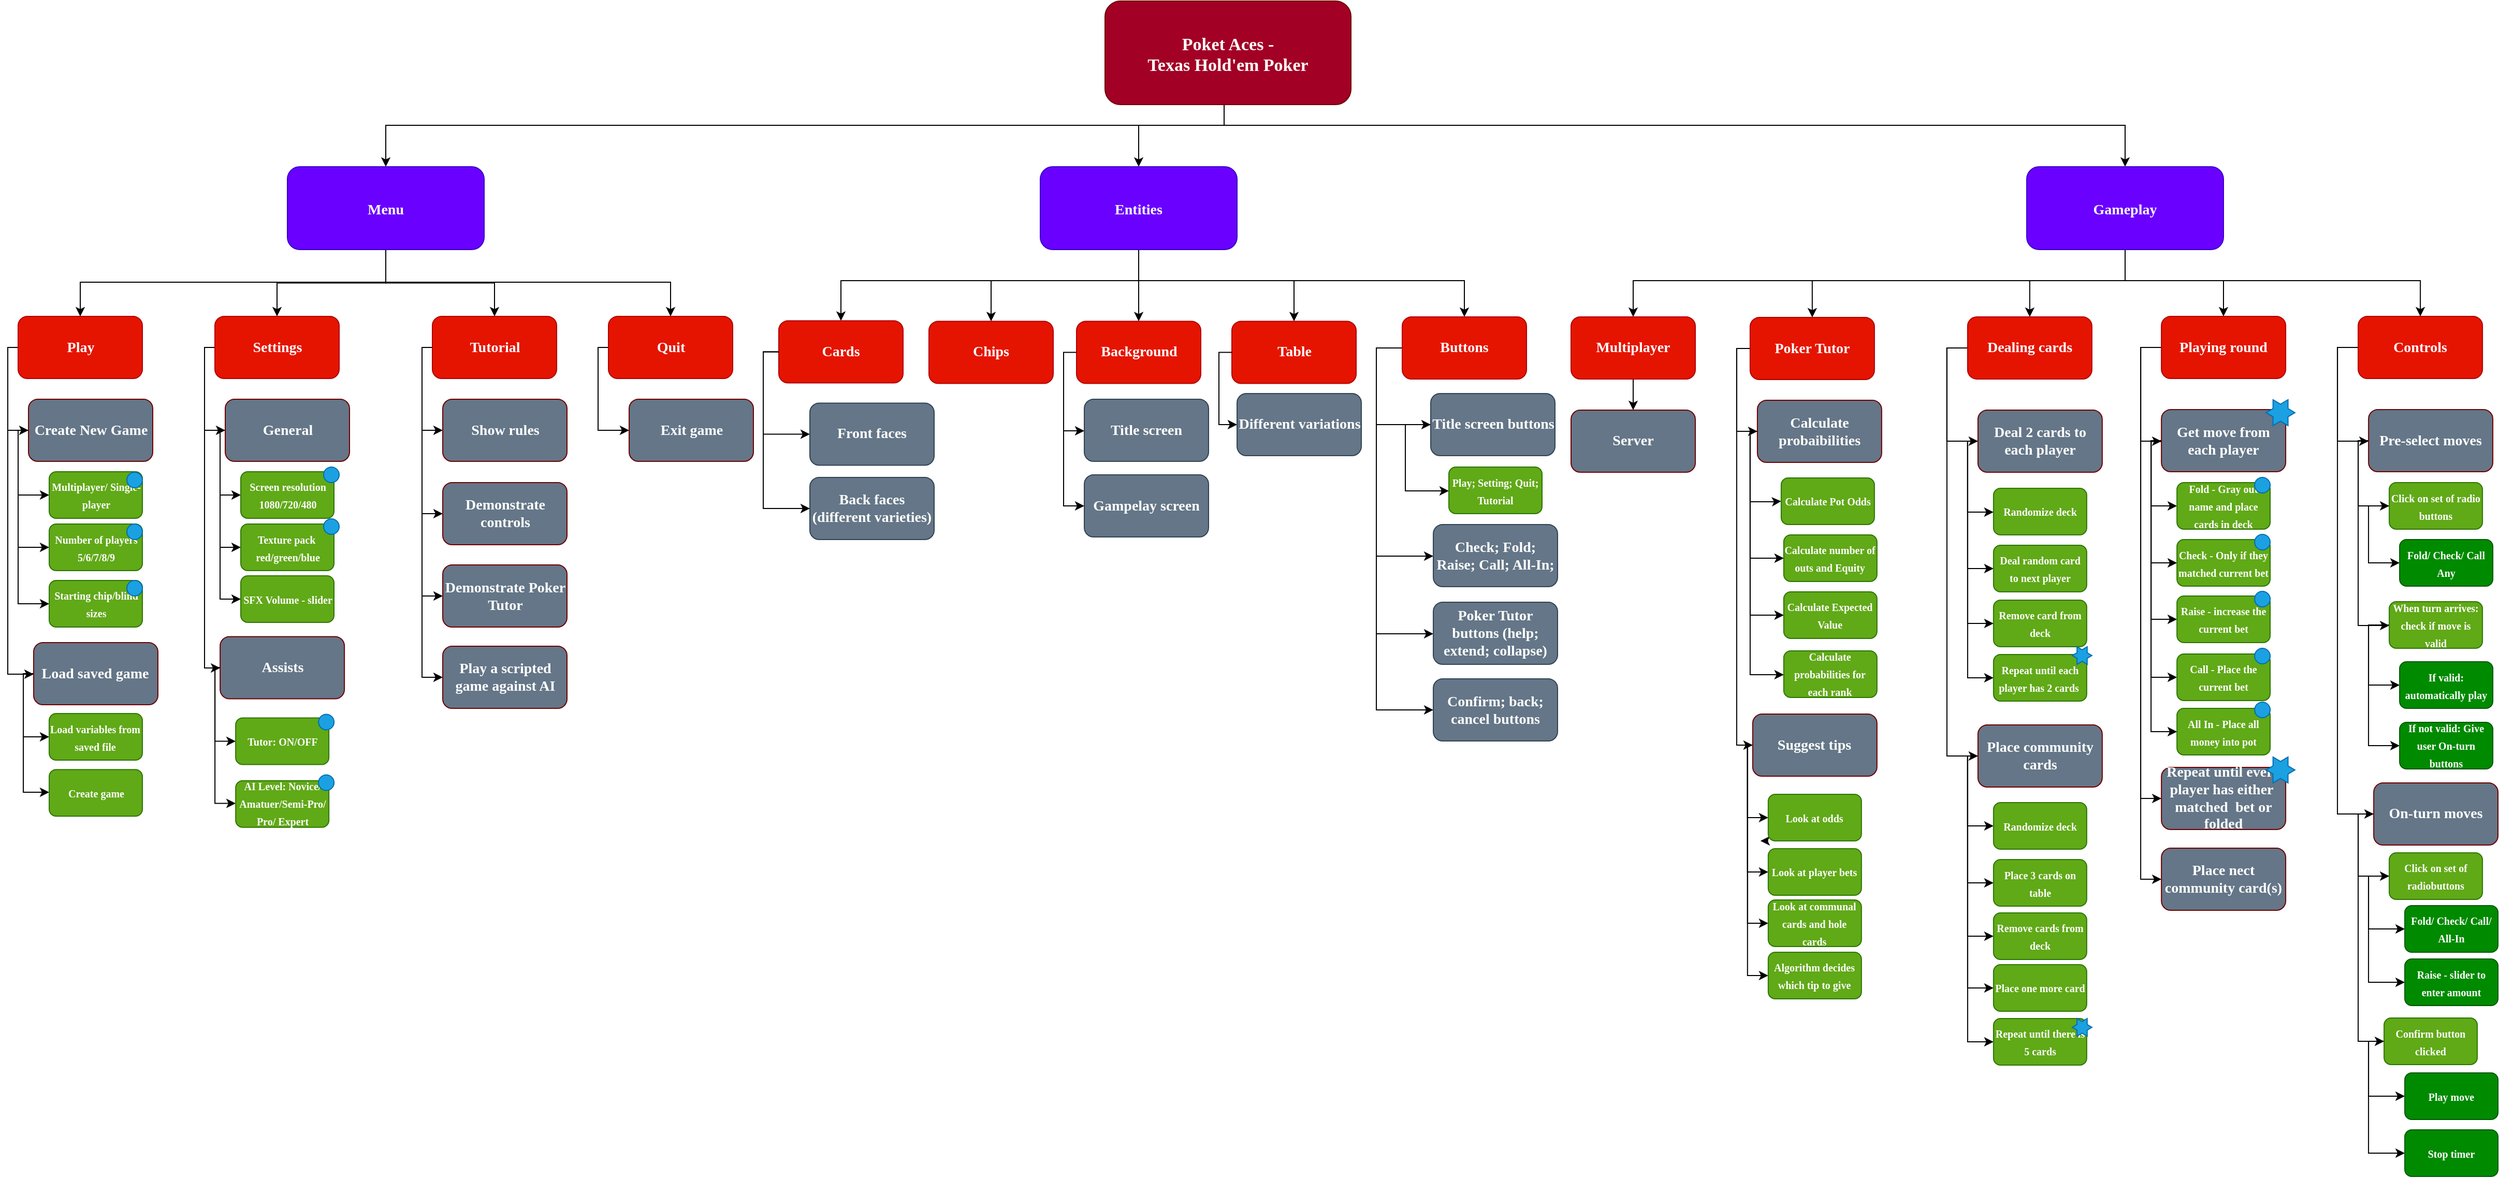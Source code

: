 <mxfile version="15.3.5" type="device"><diagram name="Page-1" id="2c0d36ab-eaac-3732-788b-9136903baeff"><mxGraphModel dx="2974.5" dy="721" grid="1" gridSize="10" guides="1" tooltips="1" connect="1" arrows="1" fold="1" page="1" pageScale="1.5" pageWidth="1169" pageHeight="827" background="none" math="0" shadow="0"><root><mxCell id="0"/><mxCell id="1" parent="0"/><mxCell id="O7wZPRjyIX0hyakwWh1b-125" style="edgeStyle=orthogonalEdgeStyle;rounded=0;jumpSize=6;orthogonalLoop=1;jettySize=auto;html=1;entryX=0.5;entryY=0;entryDx=0;entryDy=0;endArrow=classic;endFill=1;startSize=6;endSize=6;sourcePerimeterSpacing=0;targetPerimeterSpacing=0;" edge="1" parent="1" source="2" target="iiZgltEaNEt3YrT2e0Tv-105"><mxGeometry relative="1" as="geometry"><Array as="points"><mxPoint x="455" y="130"/><mxPoint x="373" y="130"/></Array></mxGeometry></mxCell><mxCell id="O7wZPRjyIX0hyakwWh1b-126" style="edgeStyle=orthogonalEdgeStyle;rounded=0;jumpSize=6;orthogonalLoop=1;jettySize=auto;html=1;entryX=0.5;entryY=0;entryDx=0;entryDy=0;endArrow=classic;endFill=1;startSize=6;endSize=6;sourcePerimeterSpacing=0;targetPerimeterSpacing=0;" edge="1" parent="1" source="2" target="4"><mxGeometry relative="1" as="geometry"><Array as="points"><mxPoint x="455" y="130"/><mxPoint x="1325" y="130"/></Array></mxGeometry></mxCell><mxCell id="O7wZPRjyIX0hyakwWh1b-127" style="edgeStyle=orthogonalEdgeStyle;rounded=0;jumpSize=6;orthogonalLoop=1;jettySize=auto;html=1;entryX=0.5;entryY=0;entryDx=0;entryDy=0;endArrow=classic;endFill=1;startSize=6;endSize=6;sourcePerimeterSpacing=0;targetPerimeterSpacing=0;" edge="1" parent="1" source="2" target="13"><mxGeometry relative="1" as="geometry"><Array as="points"><mxPoint x="455" y="130"/><mxPoint x="-354" y="130"/></Array></mxGeometry></mxCell><mxCell id="2" value="Poket Aces -&#10;Texas Hold'em Poker" style="rounded=1;fillColor=#a20025;strokeColor=#6F0000;fontColor=#ffffff;fontStyle=1;fontFamily=Tahoma;fontSize=17;" parent="1" vertex="1"><mxGeometry x="340" y="10" width="237.5" height="100" as="geometry"/></mxCell><mxCell id="Rx4orw5l7yUvyc0OEFHk-135" value="" style="edgeStyle=orthogonalEdgeStyle;rounded=0;orthogonalLoop=1;jettySize=auto;html=1;" parent="1" source="4" target="Rx4orw5l7yUvyc0OEFHk-134" edge="1"><mxGeometry relative="1" as="geometry"><Array as="points"><mxPoint x="1325" y="280"/><mxPoint x="1420" y="280"/></Array></mxGeometry></mxCell><mxCell id="i-bjAkMmNmpcuHr74kwM-69" style="edgeStyle=orthogonalEdgeStyle;rounded=0;orthogonalLoop=1;jettySize=auto;html=1;entryX=0.5;entryY=0;entryDx=0;entryDy=0;" parent="1" source="4" target="i-bjAkMmNmpcuHr74kwM-67" edge="1"><mxGeometry relative="1" as="geometry"><Array as="points"><mxPoint x="1325" y="280"/><mxPoint x="1023" y="280"/></Array></mxGeometry></mxCell><mxCell id="i-bjAkMmNmpcuHr74kwM-70" style="edgeStyle=orthogonalEdgeStyle;rounded=0;orthogonalLoop=1;jettySize=auto;html=1;entryX=0.5;entryY=0;entryDx=0;entryDy=0;" parent="1" source="4" target="i-bjAkMmNmpcuHr74kwM-63" edge="1"><mxGeometry relative="1" as="geometry"><Array as="points"><mxPoint x="1325" y="280"/><mxPoint x="1610" y="280"/></Array></mxGeometry></mxCell><mxCell id="iiZgltEaNEt3YrT2e0Tv-109" style="edgeStyle=orthogonalEdgeStyle;rounded=0;orthogonalLoop=1;jettySize=auto;html=1;" parent="1" source="4" target="iiZgltEaNEt3YrT2e0Tv-108" edge="1"><mxGeometry relative="1" as="geometry"><Array as="points"><mxPoint x="1325" y="280"/><mxPoint x="850" y="280"/></Array></mxGeometry></mxCell><mxCell id="O7wZPRjyIX0hyakwWh1b-71" style="edgeStyle=orthogonalEdgeStyle;rounded=0;jumpSize=6;orthogonalLoop=1;jettySize=auto;html=1;entryX=0.5;entryY=0;entryDx=0;entryDy=0;endArrow=classic;endFill=1;startSize=6;endSize=6;sourcePerimeterSpacing=0;targetPerimeterSpacing=0;" edge="1" parent="1" source="4" target="Rx4orw5l7yUvyc0OEFHk-130"><mxGeometry relative="1" as="geometry"><Array as="points"><mxPoint x="1325" y="280"/><mxPoint x="1233" y="280"/></Array></mxGeometry></mxCell><mxCell id="4" value="Gameplay" style="rounded=1;fillColor=#6a00ff;strokeColor=#3700CC;fontColor=#ffffff;fontStyle=1;fontFamily=Tahoma;fontSize=14" parent="1" vertex="1"><mxGeometry x="1230.0" y="170" width="190" height="80" as="geometry"/></mxCell><mxCell id="Rx4orw5l7yUvyc0OEFHk-145" value="" style="edgeStyle=orthogonalEdgeStyle;rounded=0;orthogonalLoop=1;jettySize=auto;html=1;" parent="1" source="13" target="Rx4orw5l7yUvyc0OEFHk-144" edge="1"><mxGeometry relative="1" as="geometry"/></mxCell><mxCell id="O7wZPRjyIX0hyakwWh1b-69" style="edgeStyle=orthogonalEdgeStyle;rounded=0;jumpSize=6;orthogonalLoop=1;jettySize=auto;html=1;entryX=0.5;entryY=0;entryDx=0;entryDy=0;endArrow=classic;endFill=1;startSize=6;endSize=6;sourcePerimeterSpacing=0;targetPerimeterSpacing=0;" edge="1" parent="1" source="13" target="Rx4orw5l7yUvyc0OEFHk-140"><mxGeometry relative="1" as="geometry"/></mxCell><mxCell id="O7wZPRjyIX0hyakwWh1b-117" style="edgeStyle=orthogonalEdgeStyle;rounded=0;jumpSize=6;orthogonalLoop=1;jettySize=auto;html=1;entryX=0.5;entryY=0;entryDx=0;entryDy=0;endArrow=classic;endFill=1;startSize=6;endSize=6;sourcePerimeterSpacing=0;targetPerimeterSpacing=0;" edge="1" parent="1" source="13" target="O7wZPRjyIX0hyakwWh1b-116"><mxGeometry relative="1" as="geometry"><Array as="points"><mxPoint x="-354.5" y="281.44"/><mxPoint x="-79.5" y="281.44"/></Array></mxGeometry></mxCell><mxCell id="O7wZPRjyIX0hyakwWh1b-119" style="edgeStyle=orthogonalEdgeStyle;rounded=0;jumpSize=6;orthogonalLoop=1;jettySize=auto;html=1;endArrow=classic;endFill=1;startSize=6;endSize=6;sourcePerimeterSpacing=0;targetPerimeterSpacing=0;entryX=0.5;entryY=0;entryDx=0;entryDy=0;" edge="1" parent="1" source="13" target="Rx4orw5l7yUvyc0OEFHk-143"><mxGeometry relative="1" as="geometry"><mxPoint x="-647.671" y="311.44" as="targetPoint"/><Array as="points"><mxPoint x="-354.5" y="281.44"/><mxPoint x="-649.5" y="281.44"/></Array></mxGeometry></mxCell><mxCell id="13" value="Menu" style="rounded=1;fillColor=#6a00ff;strokeColor=#3700CC;fontColor=#ffffff;fontStyle=1;fontFamily=Tahoma;fontSize=14" parent="1" vertex="1"><mxGeometry x="-449.5" y="170" width="190" height="80" as="geometry"/></mxCell><mxCell id="Rx4orw5l7yUvyc0OEFHk-133" value="" style="edgeStyle=orthogonalEdgeStyle;rounded=0;orthogonalLoop=1;jettySize=auto;html=1;exitX=0;exitY=0.5;exitDx=0;exitDy=0;entryX=0;entryY=0.5;entryDx=0;entryDy=0;" parent="1" source="Rx4orw5l7yUvyc0OEFHk-130" target="Rx4orw5l7yUvyc0OEFHk-132" edge="1"><mxGeometry relative="1" as="geometry"/></mxCell><mxCell id="i-bjAkMmNmpcuHr74kwM-62" style="edgeStyle=orthogonalEdgeStyle;rounded=0;orthogonalLoop=1;jettySize=auto;html=1;exitX=0;exitY=0.5;exitDx=0;exitDy=0;entryX=0;entryY=0.5;entryDx=0;entryDy=0;" parent="1" source="Rx4orw5l7yUvyc0OEFHk-130" target="i-bjAkMmNmpcuHr74kwM-61" edge="1"><mxGeometry relative="1" as="geometry"><mxPoint x="1182.93" y="635.5" as="targetPoint"/><Array as="points"><mxPoint x="1152.93" y="344.5"/><mxPoint x="1152.93" y="738.5"/></Array></mxGeometry></mxCell><mxCell id="Rx4orw5l7yUvyc0OEFHk-130" value="Dealing cards" style="whiteSpace=wrap;html=1;rounded=1;fontFamily=Tahoma;fontSize=14;fontColor=#ffffff;fontStyle=1;strokeColor=#B20000;fillColor=#e51400;" parent="1" vertex="1"><mxGeometry x="1172.93" y="315" width="120" height="60" as="geometry"/></mxCell><mxCell id="i-bjAkMmNmpcuHr74kwM-83" style="edgeStyle=orthogonalEdgeStyle;rounded=0;orthogonalLoop=1;jettySize=auto;html=1;entryX=0;entryY=0.5;entryDx=0;entryDy=0;" parent="1" source="Rx4orw5l7yUvyc0OEFHk-132" target="i-bjAkMmNmpcuHr74kwM-79" edge="1"><mxGeometry relative="1" as="geometry"><mxPoint x="1162.93" y="510.5" as="targetPoint"/><Array as="points"><mxPoint x="1172.93" y="435.5"/><mxPoint x="1172.93" y="503.5"/><mxPoint x="1197.93" y="503.5"/></Array></mxGeometry></mxCell><mxCell id="i-bjAkMmNmpcuHr74kwM-84" style="edgeStyle=orthogonalEdgeStyle;rounded=0;orthogonalLoop=1;jettySize=auto;html=1;entryX=0;entryY=0.5;entryDx=0;entryDy=0;" parent="1" source="Rx4orw5l7yUvyc0OEFHk-132" target="i-bjAkMmNmpcuHr74kwM-82" edge="1"><mxGeometry relative="1" as="geometry"><mxPoint x="1162.93" y="620.5" as="targetPoint"/><Array as="points"><mxPoint x="1172.93" y="435.5"/><mxPoint x="1172.93" y="611.5"/></Array></mxGeometry></mxCell><mxCell id="i-bjAkMmNmpcuHr74kwM-85" style="edgeStyle=orthogonalEdgeStyle;rounded=0;orthogonalLoop=1;jettySize=auto;html=1;entryX=0;entryY=0.5;entryDx=0;entryDy=0;" parent="1" source="Rx4orw5l7yUvyc0OEFHk-132" target="i-bjAkMmNmpcuHr74kwM-81" edge="1"><mxGeometry relative="1" as="geometry"><mxPoint x="1172.93" y="580.5" as="targetPoint"/><Array as="points"><mxPoint x="1172.93" y="435.5"/><mxPoint x="1172.93" y="558.5"/></Array></mxGeometry></mxCell><mxCell id="i-bjAkMmNmpcuHr74kwM-116" style="edgeStyle=orthogonalEdgeStyle;rounded=0;orthogonalLoop=1;jettySize=auto;html=1;entryX=0;entryY=0.5;entryDx=0;entryDy=0;" parent="1" source="Rx4orw5l7yUvyc0OEFHk-132" target="i-bjAkMmNmpcuHr74kwM-115" edge="1"><mxGeometry relative="1" as="geometry"><mxPoint x="1172.93" y="680.5" as="targetPoint"/><Array as="points"><mxPoint x="1172.93" y="434.5"/><mxPoint x="1172.93" y="663.5"/></Array></mxGeometry></mxCell><mxCell id="Rx4orw5l7yUvyc0OEFHk-132" value="Deal 2 cards to each player" style="whiteSpace=wrap;html=1;rounded=1;fontFamily=Tahoma;fontSize=14;fontColor=#ffffff;fontStyle=1;strokeColor=#6F0000;fillColor=#647687;" parent="1" vertex="1"><mxGeometry x="1182.93" y="405" width="120" height="60" as="geometry"/></mxCell><mxCell id="Rx4orw5l7yUvyc0OEFHk-137" value="" style="edgeStyle=orthogonalEdgeStyle;rounded=0;orthogonalLoop=1;jettySize=auto;html=1;exitX=0;exitY=0.5;exitDx=0;exitDy=0;" parent="1" source="Rx4orw5l7yUvyc0OEFHk-134" target="Rx4orw5l7yUvyc0OEFHk-136" edge="1"><mxGeometry relative="1" as="geometry"><Array as="points"><mxPoint x="1340.07" y="344"/><mxPoint x="1340.07" y="435"/></Array></mxGeometry></mxCell><mxCell id="iiZgltEaNEt3YrT2e0Tv-103" style="edgeStyle=orthogonalEdgeStyle;rounded=0;orthogonalLoop=1;jettySize=auto;html=1;entryX=0;entryY=0.5;entryDx=0;entryDy=0;" parent="1" source="Rx4orw5l7yUvyc0OEFHk-134" target="iiZgltEaNEt3YrT2e0Tv-102" edge="1"><mxGeometry relative="1" as="geometry"><Array as="points"><mxPoint x="1340.07" y="344"/><mxPoint x="1340.07" y="780"/></Array></mxGeometry></mxCell><mxCell id="O7wZPRjyIX0hyakwWh1b-102" style="edgeStyle=orthogonalEdgeStyle;rounded=0;jumpSize=6;orthogonalLoop=1;jettySize=auto;html=1;entryX=0;entryY=0.5;entryDx=0;entryDy=0;endArrow=classic;endFill=1;startSize=6;endSize=6;sourcePerimeterSpacing=0;targetPerimeterSpacing=0;" edge="1" parent="1" source="Rx4orw5l7yUvyc0OEFHk-134" target="O7wZPRjyIX0hyakwWh1b-101"><mxGeometry relative="1" as="geometry"><Array as="points"><mxPoint x="1340.07" y="345"/><mxPoint x="1340.07" y="858"/></Array></mxGeometry></mxCell><mxCell id="Rx4orw5l7yUvyc0OEFHk-134" value="Playing round" style="whiteSpace=wrap;html=1;rounded=1;fontFamily=Tahoma;fontSize=14;fontColor=#ffffff;fontStyle=1;strokeColor=#B20000;fillColor=#e51400;" parent="1" vertex="1"><mxGeometry x="1360.07" y="314.5" width="120" height="60" as="geometry"/></mxCell><mxCell id="iiZgltEaNEt3YrT2e0Tv-87" style="edgeStyle=orthogonalEdgeStyle;rounded=0;orthogonalLoop=1;jettySize=auto;html=1;entryX=0;entryY=0.5;entryDx=0;entryDy=0;" parent="1" source="Rx4orw5l7yUvyc0OEFHk-136" target="iiZgltEaNEt3YrT2e0Tv-86" edge="1"><mxGeometry relative="1" as="geometry"><Array as="points"><mxPoint x="1350.07" y="435"/><mxPoint x="1350.07" y="497"/></Array></mxGeometry></mxCell><mxCell id="iiZgltEaNEt3YrT2e0Tv-92" style="edgeStyle=orthogonalEdgeStyle;rounded=0;orthogonalLoop=1;jettySize=auto;html=1;entryX=0;entryY=0.5;entryDx=0;entryDy=0;exitX=0;exitY=0.5;exitDx=0;exitDy=0;" parent="1" source="Rx4orw5l7yUvyc0OEFHk-136" target="iiZgltEaNEt3YrT2e0Tv-88" edge="1"><mxGeometry relative="1" as="geometry"><mxPoint x="1340.07" y="570" as="targetPoint"/><Array as="points"><mxPoint x="1350.07" y="435"/><mxPoint x="1350.07" y="553"/></Array></mxGeometry></mxCell><mxCell id="iiZgltEaNEt3YrT2e0Tv-93" style="edgeStyle=orthogonalEdgeStyle;rounded=0;orthogonalLoop=1;jettySize=auto;html=1;entryX=0;entryY=0.5;entryDx=0;entryDy=0;" parent="1" source="Rx4orw5l7yUvyc0OEFHk-136" target="iiZgltEaNEt3YrT2e0Tv-89" edge="1"><mxGeometry relative="1" as="geometry"><mxPoint x="1330.07" y="640" as="targetPoint"/><Array as="points"><mxPoint x="1350.07" y="435"/><mxPoint x="1350.07" y="607"/></Array></mxGeometry></mxCell><mxCell id="iiZgltEaNEt3YrT2e0Tv-94" style="edgeStyle=orthogonalEdgeStyle;rounded=0;orthogonalLoop=1;jettySize=auto;html=1;entryX=0;entryY=0.5;entryDx=0;entryDy=0;" parent="1" source="Rx4orw5l7yUvyc0OEFHk-136" target="iiZgltEaNEt3YrT2e0Tv-90" edge="1"><mxGeometry relative="1" as="geometry"><Array as="points"><mxPoint x="1350.07" y="435"/><mxPoint x="1350.07" y="663"/></Array></mxGeometry></mxCell><mxCell id="Rx4orw5l7yUvyc0OEFHk-136" value="Get move from each player" style="whiteSpace=wrap;html=1;rounded=1;fontFamily=Tahoma;fontSize=14;fontColor=#ffffff;fontStyle=1;strokeColor=#6F0000;fillColor=#647687;" parent="1" vertex="1"><mxGeometry x="1360.07" y="404.5" width="120" height="60" as="geometry"/></mxCell><mxCell id="vIeQeAYrQMvEayc7As_n-66" value="" style="edgeStyle=orthogonalEdgeStyle;rounded=0;orthogonalLoop=1;jettySize=auto;html=1;" parent="1" source="Rx4orw5l7yUvyc0OEFHk-140" target="vIeQeAYrQMvEayc7As_n-65" edge="1"><mxGeometry relative="1" as="geometry"><Array as="points"><mxPoint x="-529.5" y="344.5"/><mxPoint x="-529.5" y="424.5"/></Array></mxGeometry></mxCell><mxCell id="vIeQeAYrQMvEayc7As_n-68" style="edgeStyle=orthogonalEdgeStyle;rounded=0;orthogonalLoop=1;jettySize=auto;html=1;entryX=0;entryY=0.5;entryDx=0;entryDy=0;" parent="1" source="Rx4orw5l7yUvyc0OEFHk-140" target="vIeQeAYrQMvEayc7As_n-69" edge="1"><mxGeometry relative="1" as="geometry"><mxPoint x="-539.5" y="594.5" as="targetPoint"/><Array as="points"><mxPoint x="-529.5" y="345"/><mxPoint x="-529.5" y="654.0"/><mxPoint x="-514.5" y="654.0"/></Array></mxGeometry></mxCell><mxCell id="Rx4orw5l7yUvyc0OEFHk-140" value="Settings" style="whiteSpace=wrap;html=1;rounded=1;fontFamily=Tahoma;fontSize=14;fontColor=#ffffff;fontStyle=1;strokeColor=#B20000;fillColor=#e51400;" parent="1" vertex="1"><mxGeometry x="-519.5" y="314.5" width="120" height="60" as="geometry"/></mxCell><mxCell id="Rx4orw5l7yUvyc0OEFHk-152" value="" style="edgeStyle=orthogonalEdgeStyle;rounded=0;orthogonalLoop=1;jettySize=auto;html=1;entryX=0;entryY=0.5;entryDx=0;entryDy=0;exitX=0;exitY=0.5;exitDx=0;exitDy=0;" parent="1" source="Rx4orw5l7yUvyc0OEFHk-143" target="Rx4orw5l7yUvyc0OEFHk-151" edge="1"><mxGeometry relative="1" as="geometry"><Array as="points"><mxPoint x="-719.5" y="344.5"/><mxPoint x="-719.5" y="424.5"/><mxPoint x="-699.5" y="424.5"/></Array></mxGeometry></mxCell><mxCell id="vIeQeAYrQMvEayc7As_n-62" value="" style="edgeStyle=orthogonalEdgeStyle;rounded=0;orthogonalLoop=1;jettySize=auto;html=1;entryX=0;entryY=0.5;entryDx=0;entryDy=0;" parent="1" source="Rx4orw5l7yUvyc0OEFHk-143" target="vIeQeAYrQMvEayc7As_n-61" edge="1"><mxGeometry relative="1" as="geometry"><Array as="points"><mxPoint x="-719.5" y="345"/><mxPoint x="-719.5" y="660.0"/><mxPoint x="-694.5" y="660.0"/></Array></mxGeometry></mxCell><mxCell id="Rx4orw5l7yUvyc0OEFHk-143" value="Play" style="whiteSpace=wrap;html=1;rounded=1;fontFamily=Tahoma;fontSize=14;fontColor=#ffffff;fontStyle=1;strokeColor=#B20000;fillColor=#e51400;" parent="1" vertex="1"><mxGeometry x="-709.5" y="314.5" width="120" height="60" as="geometry"/></mxCell><mxCell id="vIeQeAYrQMvEayc7As_n-74" style="edgeStyle=orthogonalEdgeStyle;rounded=0;orthogonalLoop=1;jettySize=auto;html=1;entryX=0;entryY=0.5;entryDx=0;entryDy=0;" parent="1" source="Rx4orw5l7yUvyc0OEFHk-144" target="vIeQeAYrQMvEayc7As_n-73" edge="1"><mxGeometry relative="1" as="geometry"><mxPoint x="-329.5" y="434.5" as="targetPoint"/><Array as="points"><mxPoint x="-319.5" y="344.5"/><mxPoint x="-319.5" y="424.5"/></Array></mxGeometry></mxCell><mxCell id="i-bjAkMmNmpcuHr74kwM-89" style="edgeStyle=orthogonalEdgeStyle;rounded=0;orthogonalLoop=1;jettySize=auto;html=1;entryX=0;entryY=0.5;entryDx=0;entryDy=0;" parent="1" source="Rx4orw5l7yUvyc0OEFHk-144" target="i-bjAkMmNmpcuHr74kwM-86" edge="1"><mxGeometry relative="1" as="geometry"><mxPoint x="-329.5" y="520" as="targetPoint"/><Array as="points"><mxPoint x="-319.5" y="345"/><mxPoint x="-319.5" y="505"/></Array></mxGeometry></mxCell><mxCell id="i-bjAkMmNmpcuHr74kwM-90" style="edgeStyle=orthogonalEdgeStyle;rounded=0;orthogonalLoop=1;jettySize=auto;html=1;entryX=0;entryY=0.5;entryDx=0;entryDy=0;" parent="1" source="Rx4orw5l7yUvyc0OEFHk-144" target="i-bjAkMmNmpcuHr74kwM-87" edge="1"><mxGeometry relative="1" as="geometry"><mxPoint x="-329.5" y="600.0" as="targetPoint"/><Array as="points"><mxPoint x="-319.5" y="345"/><mxPoint x="-319.5" y="585.0"/></Array></mxGeometry></mxCell><mxCell id="i-bjAkMmNmpcuHr74kwM-99" style="edgeStyle=orthogonalEdgeStyle;rounded=0;orthogonalLoop=1;jettySize=auto;html=1;entryX=0;entryY=0.5;entryDx=0;entryDy=0;" parent="1" source="Rx4orw5l7yUvyc0OEFHk-144" target="i-bjAkMmNmpcuHr74kwM-98" edge="1"><mxGeometry relative="1" as="geometry"><mxPoint x="-329.5" y="670.0" as="targetPoint"/><Array as="points"><mxPoint x="-319.5" y="345"/><mxPoint x="-319.5" y="663.0"/></Array></mxGeometry></mxCell><mxCell id="Rx4orw5l7yUvyc0OEFHk-144" value="Tutorial" style="whiteSpace=wrap;html=1;rounded=1;fontFamily=Tahoma;fontSize=14;fontColor=#ffffff;fontStyle=1;strokeColor=#B20000;fillColor=#e51400;" parent="1" vertex="1"><mxGeometry x="-309.5" y="314.5" width="120" height="60" as="geometry"/></mxCell><mxCell id="iiZgltEaNEt3YrT2e0Tv-74" style="edgeStyle=orthogonalEdgeStyle;rounded=0;orthogonalLoop=1;jettySize=auto;html=1;entryX=0;entryY=0.5;entryDx=0;entryDy=0;" parent="1" source="Rx4orw5l7yUvyc0OEFHk-151" target="iiZgltEaNEt3YrT2e0Tv-68" edge="1"><mxGeometry relative="1" as="geometry"><mxPoint x="-719.5" y="500" as="targetPoint"/><Array as="points"><mxPoint x="-709.5" y="424"/><mxPoint x="-709.5" y="487"/></Array></mxGeometry></mxCell><mxCell id="iiZgltEaNEt3YrT2e0Tv-75" style="edgeStyle=orthogonalEdgeStyle;rounded=0;orthogonalLoop=1;jettySize=auto;html=1;entryX=0;entryY=0.5;entryDx=0;entryDy=0;" parent="1" source="Rx4orw5l7yUvyc0OEFHk-151" target="iiZgltEaNEt3YrT2e0Tv-69" edge="1"><mxGeometry relative="1" as="geometry"><mxPoint x="-719.5" y="550" as="targetPoint"/><Array as="points"><mxPoint x="-709.5" y="424"/><mxPoint x="-709.5" y="538"/></Array></mxGeometry></mxCell><mxCell id="iiZgltEaNEt3YrT2e0Tv-76" style="edgeStyle=orthogonalEdgeStyle;rounded=0;orthogonalLoop=1;jettySize=auto;html=1;entryX=0;entryY=0.5;entryDx=0;entryDy=0;exitX=0;exitY=0.5;exitDx=0;exitDy=0;" parent="1" source="Rx4orw5l7yUvyc0OEFHk-151" target="iiZgltEaNEt3YrT2e0Tv-70" edge="1"><mxGeometry relative="1" as="geometry"><mxPoint x="-719.5" y="600.0" as="targetPoint"/><Array as="points"><mxPoint x="-709.5" y="424"/><mxPoint x="-709.5" y="592.0"/></Array></mxGeometry></mxCell><mxCell id="Rx4orw5l7yUvyc0OEFHk-151" value="Create New Game" style="whiteSpace=wrap;html=1;rounded=1;fontFamily=Tahoma;fontSize=14;fontColor=#ffffff;fontStyle=1;strokeColor=#6F0000;fillColor=#647687;" parent="1" vertex="1"><mxGeometry x="-699.5" y="394.5" width="120" height="60" as="geometry"/></mxCell><mxCell id="iiZgltEaNEt3YrT2e0Tv-83" style="edgeStyle=orthogonalEdgeStyle;rounded=0;orthogonalLoop=1;jettySize=auto;html=1;entryX=0;entryY=0.5;entryDx=0;entryDy=0;exitX=0;exitY=0.5;exitDx=0;exitDy=0;" parent="1" source="vIeQeAYrQMvEayc7As_n-61" target="iiZgltEaNEt3YrT2e0Tv-82" edge="1"><mxGeometry relative="1" as="geometry"><Array as="points"><mxPoint x="-704.52" y="660.0"/><mxPoint x="-704.52" y="721.0"/></Array></mxGeometry></mxCell><mxCell id="iiZgltEaNEt3YrT2e0Tv-85" style="edgeStyle=orthogonalEdgeStyle;rounded=0;orthogonalLoop=1;jettySize=auto;html=1;entryX=0;entryY=0.5;entryDx=0;entryDy=0;" parent="1" source="vIeQeAYrQMvEayc7As_n-61" edge="1"><mxGeometry relative="1" as="geometry"><mxPoint x="-679.52" y="774.0" as="targetPoint"/><Array as="points"><mxPoint x="-704.52" y="660.0"/><mxPoint x="-704.52" y="774.0"/></Array></mxGeometry></mxCell><mxCell id="vIeQeAYrQMvEayc7As_n-61" value="Load saved game" style="whiteSpace=wrap;html=1;rounded=1;fontFamily=Tahoma;fontSize=14;fontColor=#ffffff;fontStyle=1;strokeColor=#6F0000;fillColor=#647687;" parent="1" vertex="1"><mxGeometry x="-694.52" y="629.5" width="120" height="60" as="geometry"/></mxCell><mxCell id="i-bjAkMmNmpcuHr74kwM-113" style="edgeStyle=orthogonalEdgeStyle;rounded=0;orthogonalLoop=1;jettySize=auto;html=1;entryX=0;entryY=0.5;entryDx=0;entryDy=0;" parent="1" source="vIeQeAYrQMvEayc7As_n-65" target="i-bjAkMmNmpcuHr74kwM-111" edge="1"><mxGeometry relative="1" as="geometry"><mxPoint x="-529.5" y="500" as="targetPoint"/><Array as="points"><mxPoint x="-514.5" y="425"/><mxPoint x="-514.5" y="487"/></Array></mxGeometry></mxCell><mxCell id="i-bjAkMmNmpcuHr74kwM-114" style="edgeStyle=orthogonalEdgeStyle;rounded=0;orthogonalLoop=1;jettySize=auto;html=1;entryX=0;entryY=0.5;entryDx=0;entryDy=0;" parent="1" source="vIeQeAYrQMvEayc7As_n-65" target="i-bjAkMmNmpcuHr74kwM-112" edge="1"><mxGeometry relative="1" as="geometry"><mxPoint x="-509.5" y="540" as="targetPoint"/><Array as="points"><mxPoint x="-514.5" y="425"/><mxPoint x="-514.5" y="538"/></Array></mxGeometry></mxCell><mxCell id="iiZgltEaNEt3YrT2e0Tv-117" style="edgeStyle=orthogonalEdgeStyle;rounded=0;orthogonalLoop=1;jettySize=auto;html=1;entryX=0;entryY=0.5;entryDx=0;entryDy=0;exitX=0;exitY=0.5;exitDx=0;exitDy=0;" parent="1" source="vIeQeAYrQMvEayc7As_n-65" target="iiZgltEaNEt3YrT2e0Tv-116" edge="1"><mxGeometry relative="1" as="geometry"><mxPoint x="-514.5" y="420" as="sourcePoint"/><Array as="points"><mxPoint x="-514.5" y="425"/><mxPoint x="-514.5" y="588.0"/></Array></mxGeometry></mxCell><mxCell id="vIeQeAYrQMvEayc7As_n-65" value="General" style="whiteSpace=wrap;html=1;rounded=1;fontFamily=Tahoma;fontSize=14;fontColor=#ffffff;fontStyle=1;strokeColor=#6F0000;fillColor=#647687;" parent="1" vertex="1"><mxGeometry x="-509.5" y="394.5" width="120" height="60" as="geometry"/></mxCell><mxCell id="iiZgltEaNEt3YrT2e0Tv-61" style="edgeStyle=orthogonalEdgeStyle;rounded=0;orthogonalLoop=1;jettySize=auto;html=1;entryX=0;entryY=0.5;entryDx=0;entryDy=0;" parent="1" source="vIeQeAYrQMvEayc7As_n-69" target="i-bjAkMmNmpcuHr74kwM-109" edge="1"><mxGeometry relative="1" as="geometry"><mxPoint x="-534.44" y="738.75" as="targetPoint"/><Array as="points"><mxPoint x="-519.44" y="653.75"/><mxPoint x="-519.44" y="724.75"/></Array></mxGeometry></mxCell><mxCell id="iiZgltEaNEt3YrT2e0Tv-62" style="edgeStyle=orthogonalEdgeStyle;rounded=0;orthogonalLoop=1;jettySize=auto;html=1;entryX=0;entryY=0.5;entryDx=0;entryDy=0;" parent="1" source="vIeQeAYrQMvEayc7As_n-69" edge="1"><mxGeometry relative="1" as="geometry"><Array as="points"><mxPoint x="-519.44" y="653.75"/><mxPoint x="-519.44" y="784.75"/></Array><mxPoint x="-499.44" y="784.75" as="targetPoint"/></mxGeometry></mxCell><mxCell id="vIeQeAYrQMvEayc7As_n-69" value="Assists" style="whiteSpace=wrap;html=1;rounded=1;fontFamily=Tahoma;fontSize=14;fontColor=#ffffff;fontStyle=1;strokeColor=#6F0000;fillColor=#647687;" parent="1" vertex="1"><mxGeometry x="-514.44" y="623.75" width="120" height="60" as="geometry"/></mxCell><mxCell id="vIeQeAYrQMvEayc7As_n-73" value="Show rules" style="whiteSpace=wrap;html=1;rounded=1;fontFamily=Tahoma;fontSize=14;fontColor=#ffffff;fontStyle=1;strokeColor=#6F0000;fillColor=#647687;" parent="1" vertex="1"><mxGeometry x="-299.5" y="394.5" width="120" height="60" as="geometry"/></mxCell><mxCell id="i-bjAkMmNmpcuHr74kwM-94" style="edgeStyle=orthogonalEdgeStyle;rounded=0;orthogonalLoop=1;jettySize=auto;html=1;entryX=0;entryY=0.5;entryDx=0;entryDy=0;" parent="1" source="i-bjAkMmNmpcuHr74kwM-61" target="i-bjAkMmNmpcuHr74kwM-91" edge="1"><mxGeometry relative="1" as="geometry"><mxPoint x="1162.93" y="819" as="targetPoint"/><Array as="points"><mxPoint x="1172.93" y="739"/><mxPoint x="1172.93" y="807"/></Array></mxGeometry></mxCell><mxCell id="i-bjAkMmNmpcuHr74kwM-95" style="edgeStyle=orthogonalEdgeStyle;rounded=0;orthogonalLoop=1;jettySize=auto;html=1;entryX=0;entryY=0.5;entryDx=0;entryDy=0;" parent="1" source="i-bjAkMmNmpcuHr74kwM-61" target="i-bjAkMmNmpcuHr74kwM-92" edge="1"><mxGeometry relative="1" as="geometry"><mxPoint x="1162.93" y="869" as="targetPoint"/><Array as="points"><mxPoint x="1172.93" y="739"/><mxPoint x="1172.93" y="861"/></Array></mxGeometry></mxCell><mxCell id="i-bjAkMmNmpcuHr74kwM-97" style="edgeStyle=orthogonalEdgeStyle;rounded=0;orthogonalLoop=1;jettySize=auto;html=1;entryX=0;entryY=0.5;entryDx=0;entryDy=0;" parent="1" source="i-bjAkMmNmpcuHr74kwM-61" target="i-bjAkMmNmpcuHr74kwM-93" edge="1"><mxGeometry relative="1" as="geometry"><mxPoint x="1152.93" y="919" as="targetPoint"/><Array as="points"><mxPoint x="1172.93" y="739.5"/><mxPoint x="1172.93" y="913.5"/></Array></mxGeometry></mxCell><mxCell id="iiZgltEaNEt3YrT2e0Tv-64" style="edgeStyle=orthogonalEdgeStyle;rounded=0;orthogonalLoop=1;jettySize=auto;html=1;entryX=0;entryY=0.5;entryDx=0;entryDy=0;" parent="1" source="i-bjAkMmNmpcuHr74kwM-61" target="iiZgltEaNEt3YrT2e0Tv-63" edge="1"><mxGeometry relative="1" as="geometry"><Array as="points"><mxPoint x="1172.93" y="738.5"/><mxPoint x="1172.93" y="962.5"/></Array></mxGeometry></mxCell><mxCell id="iiZgltEaNEt3YrT2e0Tv-73" style="edgeStyle=orthogonalEdgeStyle;rounded=0;orthogonalLoop=1;jettySize=auto;html=1;entryX=0;entryY=0.5;entryDx=0;entryDy=0;" parent="1" source="i-bjAkMmNmpcuHr74kwM-61" target="iiZgltEaNEt3YrT2e0Tv-71" edge="1"><mxGeometry relative="1" as="geometry"><mxPoint x="1172.93" y="1020.5" as="targetPoint"/><Array as="points"><mxPoint x="1172.93" y="739.5"/><mxPoint x="1172.93" y="1015.5"/></Array></mxGeometry></mxCell><mxCell id="i-bjAkMmNmpcuHr74kwM-61" value="Place community cards" style="whiteSpace=wrap;html=1;rounded=1;fontFamily=Tahoma;fontSize=14;fontColor=#ffffff;fontStyle=1;strokeColor=#6F0000;fillColor=#647687;" parent="1" vertex="1"><mxGeometry x="1182.93" y="709" width="120" height="60" as="geometry"/></mxCell><mxCell id="i-bjAkMmNmpcuHr74kwM-64" style="edgeStyle=orthogonalEdgeStyle;rounded=0;orthogonalLoop=1;jettySize=auto;html=1;entryX=0;entryY=0.5;entryDx=0;entryDy=0;" parent="1" source="i-bjAkMmNmpcuHr74kwM-63" target="i-bjAkMmNmpcuHr74kwM-65" edge="1"><mxGeometry relative="1" as="geometry"><mxPoint x="1530.07" y="494.5" as="targetPoint"/><Array as="points"><mxPoint x="1530.07" y="344"/><mxPoint x="1530.07" y="435"/><mxPoint x="1560.07" y="435"/></Array></mxGeometry></mxCell><mxCell id="i-bjAkMmNmpcuHr74kwM-68" style="edgeStyle=orthogonalEdgeStyle;rounded=0;orthogonalLoop=1;jettySize=auto;html=1;entryX=0;entryY=0.5;entryDx=0;entryDy=0;" parent="1" source="i-bjAkMmNmpcuHr74kwM-63" target="i-bjAkMmNmpcuHr74kwM-66" edge="1"><mxGeometry relative="1" as="geometry"><mxPoint x="1530.07" y="700" as="targetPoint"/><Array as="points"><mxPoint x="1530.07" y="345"/><mxPoint x="1530.07" y="795"/></Array></mxGeometry></mxCell><mxCell id="i-bjAkMmNmpcuHr74kwM-63" value="Controls" style="whiteSpace=wrap;html=1;rounded=1;fontFamily=Tahoma;fontSize=14;fontColor=#ffffff;fontStyle=1;strokeColor=#B20000;fillColor=#e51400;" parent="1" vertex="1"><mxGeometry x="1550.07" y="314.5" width="120" height="60" as="geometry"/></mxCell><mxCell id="O7wZPRjyIX0hyakwWh1b-77" style="edgeStyle=orthogonalEdgeStyle;rounded=0;jumpSize=6;orthogonalLoop=1;jettySize=auto;html=1;entryX=0;entryY=0.5;entryDx=0;entryDy=0;endArrow=classic;endFill=1;startSize=6;endSize=6;sourcePerimeterSpacing=0;targetPerimeterSpacing=0;" edge="1" parent="1" source="i-bjAkMmNmpcuHr74kwM-65" target="O7wZPRjyIX0hyakwWh1b-73"><mxGeometry relative="1" as="geometry"><Array as="points"><mxPoint x="1550.07" y="435"/><mxPoint x="1550.07" y="497"/></Array></mxGeometry></mxCell><mxCell id="O7wZPRjyIX0hyakwWh1b-80" style="edgeStyle=orthogonalEdgeStyle;rounded=0;jumpSize=6;orthogonalLoop=1;jettySize=auto;html=1;entryX=0;entryY=0.5;entryDx=0;entryDy=0;endArrow=classic;endFill=1;startSize=6;endSize=6;sourcePerimeterSpacing=0;targetPerimeterSpacing=0;" edge="1" parent="1" source="i-bjAkMmNmpcuHr74kwM-65" target="O7wZPRjyIX0hyakwWh1b-74"><mxGeometry relative="1" as="geometry"><Array as="points"><mxPoint x="1550.07" y="435"/><mxPoint x="1550.07" y="613"/><mxPoint x="1580.07" y="613"/></Array></mxGeometry></mxCell><mxCell id="i-bjAkMmNmpcuHr74kwM-65" value="Pre-select moves" style="whiteSpace=wrap;html=1;rounded=1;fontFamily=Tahoma;fontSize=14;fontColor=#ffffff;fontStyle=1;strokeColor=#6F0000;fillColor=#647687;" parent="1" vertex="1"><mxGeometry x="1560.07" y="404.5" width="120" height="60" as="geometry"/></mxCell><mxCell id="O7wZPRjyIX0hyakwWh1b-97" style="edgeStyle=orthogonalEdgeStyle;rounded=0;jumpSize=6;orthogonalLoop=1;jettySize=auto;html=1;entryX=0;entryY=0.5;entryDx=0;entryDy=0;endArrow=classic;endFill=1;startSize=6;endSize=6;sourcePerimeterSpacing=0;targetPerimeterSpacing=0;" edge="1" parent="1" source="i-bjAkMmNmpcuHr74kwM-66" target="O7wZPRjyIX0hyakwWh1b-88"><mxGeometry relative="1" as="geometry"><Array as="points"><mxPoint x="1550.07" y="795"/><mxPoint x="1550.07" y="855"/></Array></mxGeometry></mxCell><mxCell id="O7wZPRjyIX0hyakwWh1b-100" style="edgeStyle=orthogonalEdgeStyle;rounded=0;jumpSize=6;orthogonalLoop=1;jettySize=auto;html=1;entryX=0;entryY=0.5;entryDx=0;entryDy=0;endArrow=classic;endFill=1;startSize=6;endSize=6;sourcePerimeterSpacing=0;targetPerimeterSpacing=0;" edge="1" parent="1" source="i-bjAkMmNmpcuHr74kwM-66" target="O7wZPRjyIX0hyakwWh1b-90"><mxGeometry relative="1" as="geometry"><Array as="points"><mxPoint x="1550.07" y="795"/><mxPoint x="1550.07" y="1015"/></Array></mxGeometry></mxCell><mxCell id="i-bjAkMmNmpcuHr74kwM-66" value="On-turn moves" style="whiteSpace=wrap;html=1;rounded=1;fontFamily=Tahoma;fontSize=14;fontColor=#ffffff;fontStyle=1;strokeColor=#6F0000;fillColor=#647687;" parent="1" vertex="1"><mxGeometry x="1565.07" y="765" width="120" height="60" as="geometry"/></mxCell><mxCell id="i-bjAkMmNmpcuHr74kwM-71" style="edgeStyle=orthogonalEdgeStyle;rounded=0;orthogonalLoop=1;jettySize=auto;html=1;entryX=0;entryY=0.5;entryDx=0;entryDy=0;" parent="1" source="i-bjAkMmNmpcuHr74kwM-67" target="i-bjAkMmNmpcuHr74kwM-72" edge="1"><mxGeometry relative="1" as="geometry"><mxPoint x="942.93" y="420.5" as="targetPoint"/><Array as="points"><mxPoint x="949.93" y="345.5"/><mxPoint x="949.93" y="425.5"/></Array></mxGeometry></mxCell><mxCell id="i-bjAkMmNmpcuHr74kwM-76" style="edgeStyle=orthogonalEdgeStyle;rounded=0;orthogonalLoop=1;jettySize=auto;html=1;entryX=0;entryY=0.5;entryDx=0;entryDy=0;" parent="1" source="i-bjAkMmNmpcuHr74kwM-67" target="i-bjAkMmNmpcuHr74kwM-73" edge="1"><mxGeometry relative="1" as="geometry"><mxPoint x="932.93" y="710.5" as="targetPoint"/><Array as="points"><mxPoint x="949.93" y="345.5"/><mxPoint x="949.93" y="728.5"/></Array></mxGeometry></mxCell><mxCell id="i-bjAkMmNmpcuHr74kwM-67" value="Poker Tutor" style="whiteSpace=wrap;html=1;rounded=1;fontFamily=Tahoma;fontSize=14;fontColor=#ffffff;fontStyle=1;strokeColor=#B20000;fillColor=#e51400;" parent="1" vertex="1"><mxGeometry x="962.93" y="315.5" width="120" height="60" as="geometry"/></mxCell><mxCell id="i-bjAkMmNmpcuHr74kwM-75" style="edgeStyle=orthogonalEdgeStyle;rounded=0;orthogonalLoop=1;jettySize=auto;html=1;entryX=0;entryY=0.5;entryDx=0;entryDy=0;" parent="1" source="i-bjAkMmNmpcuHr74kwM-72" target="i-bjAkMmNmpcuHr74kwM-74" edge="1"><mxGeometry relative="1" as="geometry"><mxPoint x="942.93" y="510.5" as="targetPoint"/><Array as="points"><mxPoint x="962.93" y="425.5"/><mxPoint x="962.93" y="493.5"/><mxPoint x="984.93" y="493.5"/></Array></mxGeometry></mxCell><mxCell id="i-bjAkMmNmpcuHr74kwM-72" value="Calculate probaibilities" style="whiteSpace=wrap;html=1;rounded=1;fontFamily=Tahoma;fontSize=14;fontColor=#ffffff;fontStyle=1;strokeColor=#6F0000;fillColor=#647687;" parent="1" vertex="1"><mxGeometry x="969.93" y="395.5" width="120" height="60" as="geometry"/></mxCell><mxCell id="i-bjAkMmNmpcuHr74kwM-104" style="edgeStyle=orthogonalEdgeStyle;rounded=0;orthogonalLoop=1;jettySize=auto;html=1;entryX=0;entryY=0.5;entryDx=0;entryDy=0;" parent="1" source="i-bjAkMmNmpcuHr74kwM-73" target="i-bjAkMmNmpcuHr74kwM-100" edge="1"><mxGeometry relative="1" as="geometry"><Array as="points"><mxPoint x="960.41" y="728.5"/><mxPoint x="960.41" y="798.5"/></Array></mxGeometry></mxCell><mxCell id="i-bjAkMmNmpcuHr74kwM-105" style="edgeStyle=orthogonalEdgeStyle;rounded=0;orthogonalLoop=1;jettySize=auto;html=1;entryX=0;entryY=0.5;entryDx=0;entryDy=0;" parent="1" source="i-bjAkMmNmpcuHr74kwM-73" target="i-bjAkMmNmpcuHr74kwM-101" edge="1"><mxGeometry relative="1" as="geometry"><mxPoint x="938.41" y="858.5" as="targetPoint"/><Array as="points"><mxPoint x="960.41" y="728.5"/><mxPoint x="960.41" y="851.5"/></Array></mxGeometry></mxCell><mxCell id="i-bjAkMmNmpcuHr74kwM-106" style="edgeStyle=orthogonalEdgeStyle;rounded=0;orthogonalLoop=1;jettySize=auto;html=1;entryX=0;entryY=0.5;entryDx=0;entryDy=0;" parent="1" source="i-bjAkMmNmpcuHr74kwM-73" target="i-bjAkMmNmpcuHr74kwM-102" edge="1"><mxGeometry relative="1" as="geometry"><mxPoint x="938.41" y="918.5" as="targetPoint"/><Array as="points"><mxPoint x="960.41" y="728.5"/><mxPoint x="960.41" y="951.5"/></Array></mxGeometry></mxCell><mxCell id="i-bjAkMmNmpcuHr74kwM-107" style="edgeStyle=orthogonalEdgeStyle;rounded=0;orthogonalLoop=1;jettySize=auto;html=1;entryX=0;entryY=0.5;entryDx=0;entryDy=0;exitX=0;exitY=0.5;exitDx=0;exitDy=0;" parent="1" source="i-bjAkMmNmpcuHr74kwM-73" target="i-bjAkMmNmpcuHr74kwM-103" edge="1"><mxGeometry relative="1" as="geometry"><mxPoint x="928.41" y="908.5" as="targetPoint"/><Array as="points"><mxPoint x="960.41" y="728.5"/><mxPoint x="960.41" y="900.5"/></Array></mxGeometry></mxCell><mxCell id="i-bjAkMmNmpcuHr74kwM-73" value="Suggest tips" style="whiteSpace=wrap;html=1;rounded=1;fontFamily=Tahoma;fontSize=14;fontColor=#ffffff;fontStyle=1;strokeColor=#6F0000;fillColor=#647687;" parent="1" vertex="1"><mxGeometry x="965.41" y="698.5" width="120" height="60" as="geometry"/></mxCell><mxCell id="i-bjAkMmNmpcuHr74kwM-74" value="&lt;span style=&quot;font-size: 10px&quot;&gt;Calculate Pot Odds&lt;/span&gt;" style="whiteSpace=wrap;html=1;rounded=1;fontFamily=Tahoma;fontSize=14;fontColor=#ffffff;fontStyle=1;strokeColor=#2D7600;fillColor=#60a917;" parent="1" vertex="1"><mxGeometry x="992.93" y="470.5" width="90" height="45" as="geometry"/></mxCell><mxCell id="i-bjAkMmNmpcuHr74kwM-79" value="&lt;font size=&quot;1&quot;&gt;Randomize deck&lt;/font&gt;" style="whiteSpace=wrap;html=1;rounded=1;fontFamily=Tahoma;fontSize=14;fontColor=#ffffff;fontStyle=1;strokeColor=#2D7600;fillColor=#60a917;" parent="1" vertex="1"><mxGeometry x="1197.93" y="480.5" width="90" height="45" as="geometry"/></mxCell><mxCell id="i-bjAkMmNmpcuHr74kwM-81" value="&lt;font size=&quot;1&quot;&gt;Deal random card to next player&lt;/font&gt;" style="whiteSpace=wrap;html=1;rounded=1;fontFamily=Tahoma;fontSize=14;fontColor=#ffffff;fontStyle=1;strokeColor=#2D7600;fillColor=#60a917;" parent="1" vertex="1"><mxGeometry x="1197.93" y="535.5" width="90" height="45" as="geometry"/></mxCell><mxCell id="i-bjAkMmNmpcuHr74kwM-82" value="&lt;font style=&quot;font-size: 10px&quot;&gt;Remove card from deck&lt;/font&gt;" style="whiteSpace=wrap;html=1;rounded=1;fontFamily=Tahoma;fontSize=14;fontColor=#ffffff;fontStyle=1;strokeColor=#2D7600;fillColor=#60a917;" parent="1" vertex="1"><mxGeometry x="1197.93" y="588.5" width="90" height="45" as="geometry"/></mxCell><mxCell id="i-bjAkMmNmpcuHr74kwM-86" value="Demonstrate controls" style="whiteSpace=wrap;html=1;rounded=1;fontFamily=Tahoma;fontSize=14;fontColor=#ffffff;fontStyle=1;strokeColor=#6F0000;fillColor=#647687;" parent="1" vertex="1"><mxGeometry x="-299.5" y="475" width="120" height="60" as="geometry"/></mxCell><mxCell id="i-bjAkMmNmpcuHr74kwM-87" value="Demonstrate Poker Tutor" style="whiteSpace=wrap;html=1;rounded=1;fontFamily=Tahoma;fontSize=14;fontColor=#ffffff;fontStyle=1;strokeColor=#6F0000;fillColor=#647687;" parent="1" vertex="1"><mxGeometry x="-299.5" y="554.5" width="120" height="60" as="geometry"/></mxCell><mxCell id="i-bjAkMmNmpcuHr74kwM-91" value="&lt;font size=&quot;1&quot;&gt;Randomize deck&lt;/font&gt;" style="whiteSpace=wrap;html=1;rounded=1;fontFamily=Tahoma;fontSize=14;fontColor=#ffffff;fontStyle=1;strokeColor=#2D7600;fillColor=#60a917;" parent="1" vertex="1"><mxGeometry x="1197.93" y="784" width="90" height="45" as="geometry"/></mxCell><mxCell id="i-bjAkMmNmpcuHr74kwM-92" value="&lt;font size=&quot;1&quot;&gt;Place 3 cards on table&lt;/font&gt;" style="whiteSpace=wrap;html=1;rounded=1;fontFamily=Tahoma;fontSize=14;fontColor=#ffffff;fontStyle=1;strokeColor=#2D7600;fillColor=#60a917;" parent="1" vertex="1"><mxGeometry x="1197.93" y="839" width="90" height="45" as="geometry"/></mxCell><mxCell id="i-bjAkMmNmpcuHr74kwM-93" value="&lt;font size=&quot;1&quot;&gt;Remove cards from deck&lt;/font&gt;" style="whiteSpace=wrap;html=1;rounded=1;fontFamily=Tahoma;fontSize=14;fontColor=#ffffff;fontStyle=1;strokeColor=#2D7600;fillColor=#60a917;" parent="1" vertex="1"><mxGeometry x="1197.93" y="890.5" width="90" height="45" as="geometry"/></mxCell><mxCell id="i-bjAkMmNmpcuHr74kwM-98" value="Play a scripted game against AI" style="whiteSpace=wrap;html=1;rounded=1;fontFamily=Tahoma;fontSize=14;fontColor=#ffffff;fontStyle=1;strokeColor=#6F0000;fillColor=#647687;" parent="1" vertex="1"><mxGeometry x="-299.5" y="633.0" width="120" height="60" as="geometry"/></mxCell><mxCell id="O7wZPRjyIX0hyakwWh1b-65" style="edgeStyle=orthogonalEdgeStyle;rounded=0;jumpSize=6;orthogonalLoop=1;jettySize=auto;html=1;exitX=0;exitY=1;exitDx=0;exitDy=0;endArrow=classic;endFill=1;startSize=6;endSize=6;sourcePerimeterSpacing=0;targetPerimeterSpacing=0;" edge="1" parent="1" source="i-bjAkMmNmpcuHr74kwM-100"><mxGeometry relative="1" as="geometry"><mxPoint x="972.93" y="821.5" as="targetPoint"/></mxGeometry></mxCell><mxCell id="i-bjAkMmNmpcuHr74kwM-100" value="&lt;span style=&quot;font-size: 10px&quot;&gt;Look at odds&lt;/span&gt;" style="whiteSpace=wrap;html=1;rounded=1;fontFamily=Tahoma;fontSize=14;fontColor=#ffffff;fontStyle=1;strokeColor=#2D7600;fillColor=#60a917;" parent="1" vertex="1"><mxGeometry x="980.41" y="776" width="90" height="45" as="geometry"/></mxCell><mxCell id="i-bjAkMmNmpcuHr74kwM-101" value="&lt;span style=&quot;font-size: 10px&quot;&gt;Look at player bets&lt;/span&gt;" style="whiteSpace=wrap;html=1;rounded=1;fontFamily=Tahoma;fontSize=14;fontColor=#ffffff;fontStyle=1;strokeColor=#2D7600;fillColor=#60a917;" parent="1" vertex="1"><mxGeometry x="980.41" y="828.5" width="90" height="45" as="geometry"/></mxCell><mxCell id="i-bjAkMmNmpcuHr74kwM-102" value="&lt;span style=&quot;font-size: 10px&quot;&gt;Algorithm decides which tip to give&lt;/span&gt;" style="whiteSpace=wrap;html=1;rounded=1;fontFamily=Tahoma;fontSize=14;fontColor=#ffffff;fontStyle=1;strokeColor=#2D7600;fillColor=#60a917;" parent="1" vertex="1"><mxGeometry x="980.41" y="928.5" width="90" height="45" as="geometry"/></mxCell><mxCell id="i-bjAkMmNmpcuHr74kwM-103" value="&lt;span style=&quot;font-size: 10px&quot;&gt;Look at communal cards and hole cards&lt;/span&gt;" style="whiteSpace=wrap;html=1;rounded=1;fontFamily=Tahoma;fontSize=14;fontColor=#ffffff;fontStyle=1;strokeColor=#2D7600;fillColor=#60a917;" parent="1" vertex="1"><mxGeometry x="980.41" y="878" width="90" height="45" as="geometry"/></mxCell><mxCell id="i-bjAkMmNmpcuHr74kwM-109" value="&lt;span style=&quot;font-size: 10px&quot;&gt;Tutor: ON/OFF&lt;/span&gt;" style="whiteSpace=wrap;html=1;rounded=1;fontFamily=Tahoma;fontSize=14;fontColor=#ffffff;fontStyle=1;strokeColor=#2D7600;fillColor=#60a917;" parent="1" vertex="1"><mxGeometry x="-499.44" y="702.25" width="90" height="45" as="geometry"/></mxCell><mxCell id="i-bjAkMmNmpcuHr74kwM-110" value="&lt;span style=&quot;font-size: 10px&quot;&gt;AI Level: Novice/ Amatuer/Semi-Pro/ Pro/ Expert&lt;/span&gt;" style="whiteSpace=wrap;html=1;rounded=1;fontFamily=Tahoma;fontSize=14;fontColor=#ffffff;fontStyle=1;strokeColor=#2D7600;fillColor=#60a917;" parent="1" vertex="1"><mxGeometry x="-499.42" y="762.88" width="90" height="45" as="geometry"/></mxCell><mxCell id="i-bjAkMmNmpcuHr74kwM-111" value="&lt;span style=&quot;font-size: 10px&quot;&gt;Screen resolution&lt;br&gt;1080/720/480&lt;br&gt;&lt;/span&gt;" style="whiteSpace=wrap;html=1;rounded=1;fontFamily=Tahoma;fontSize=14;fontColor=#ffffff;fontStyle=1;strokeColor=#2D7600;fillColor=#60a917;" parent="1" vertex="1"><mxGeometry x="-494.5" y="464.5" width="90" height="45" as="geometry"/></mxCell><mxCell id="i-bjAkMmNmpcuHr74kwM-112" value="&lt;span style=&quot;font-size: 10px&quot;&gt;Texture pack&amp;nbsp;&lt;br&gt;red/green/blue&lt;br&gt;&lt;/span&gt;" style="whiteSpace=wrap;html=1;rounded=1;fontFamily=Tahoma;fontSize=14;fontColor=#ffffff;fontStyle=1;strokeColor=#2D7600;fillColor=#60a917;" parent="1" vertex="1"><mxGeometry x="-494.5" y="515" width="90" height="45" as="geometry"/></mxCell><mxCell id="i-bjAkMmNmpcuHr74kwM-115" value="&lt;font style=&quot;font-size: 10px&quot;&gt;Repeat until each player has 2 cards&amp;nbsp;&lt;/font&gt;" style="whiteSpace=wrap;html=1;rounded=1;fontFamily=Tahoma;fontSize=14;fontColor=#ffffff;fontStyle=1;strokeColor=#2D7600;fillColor=#60a917;" parent="1" vertex="1"><mxGeometry x="1197.93" y="641" width="90" height="45" as="geometry"/></mxCell><mxCell id="i-bjAkMmNmpcuHr74kwM-117" value="" style="verticalLabelPosition=bottom;verticalAlign=top;html=1;shape=mxgraph.basic.6_point_star;fillColor=#1ba1e2;strokeColor=#006EAF;fontColor=#ffffff;" parent="1" vertex="1"><mxGeometry x="1274.04" y="633.5" width="18.89" height="17" as="geometry"/></mxCell><mxCell id="iiZgltEaNEt3YrT2e0Tv-63" value="&lt;font size=&quot;1&quot;&gt;Place one more card&lt;/font&gt;" style="whiteSpace=wrap;html=1;rounded=1;fontFamily=Tahoma;fontSize=14;fontColor=#ffffff;fontStyle=1;strokeColor=#2D7600;fillColor=#60a917;" parent="1" vertex="1"><mxGeometry x="1197.93" y="940.5" width="90" height="45" as="geometry"/></mxCell><mxCell id="iiZgltEaNEt3YrT2e0Tv-68" value="&lt;span style=&quot;font-size: 10px&quot;&gt;Multiplayer/ Single-player&lt;/span&gt;" style="whiteSpace=wrap;html=1;rounded=1;fontFamily=Tahoma;fontSize=14;fontColor=#ffffff;fontStyle=1;strokeColor=#2D7600;fillColor=#60a917;" parent="1" vertex="1"><mxGeometry x="-679.5" y="464.5" width="90" height="45" as="geometry"/></mxCell><mxCell id="iiZgltEaNEt3YrT2e0Tv-69" value="&lt;span style=&quot;font-size: 10px&quot;&gt;Number of players 5/6/7/8/9&lt;/span&gt;" style="whiteSpace=wrap;html=1;rounded=1;fontFamily=Tahoma;fontSize=14;fontColor=#ffffff;fontStyle=1;strokeColor=#2D7600;fillColor=#60a917;" parent="1" vertex="1"><mxGeometry x="-679.5" y="515" width="90" height="45" as="geometry"/></mxCell><mxCell id="iiZgltEaNEt3YrT2e0Tv-70" value="&lt;span style=&quot;font-size: 10px&quot;&gt;Starting chip/blind sizes&lt;/span&gt;" style="whiteSpace=wrap;html=1;rounded=1;fontFamily=Tahoma;fontSize=14;fontColor=#ffffff;fontStyle=1;strokeColor=#2D7600;fillColor=#60a917;" parent="1" vertex="1"><mxGeometry x="-679.5" y="569.5" width="90" height="45" as="geometry"/></mxCell><mxCell id="iiZgltEaNEt3YrT2e0Tv-71" value="&lt;font size=&quot;1&quot;&gt;Repeat until there is 5 cards&lt;/font&gt;" style="whiteSpace=wrap;html=1;rounded=1;fontFamily=Tahoma;fontSize=14;fontColor=#ffffff;fontStyle=1;strokeColor=#2D7600;fillColor=#60a917;" parent="1" vertex="1"><mxGeometry x="1197.93" y="992.5" width="90" height="45" as="geometry"/></mxCell><mxCell id="iiZgltEaNEt3YrT2e0Tv-67" value="" style="verticalLabelPosition=bottom;verticalAlign=top;html=1;shape=mxgraph.basic.6_point_star;fillColor=#1ba1e2;strokeColor=#006EAF;fontColor=#ffffff;" parent="1" vertex="1"><mxGeometry x="1274.04" y="992.5" width="18.89" height="17" as="geometry"/></mxCell><mxCell id="iiZgltEaNEt3YrT2e0Tv-77" value="" style="ellipse;whiteSpace=wrap;html=1;aspect=fixed;fillColor=#1ba1e2;strokeColor=#006EAF;fontColor=#ffffff;" parent="1" vertex="1"><mxGeometry x="-604.5" y="465" width="15" height="15" as="geometry"/></mxCell><mxCell id="iiZgltEaNEt3YrT2e0Tv-78" value="" style="ellipse;whiteSpace=wrap;html=1;aspect=fixed;fillColor=#1ba1e2;strokeColor=#006EAF;fontColor=#ffffff;" parent="1" vertex="1"><mxGeometry x="-604.5" y="515" width="15" height="15" as="geometry"/></mxCell><mxCell id="iiZgltEaNEt3YrT2e0Tv-79" value="" style="ellipse;whiteSpace=wrap;html=1;aspect=fixed;fillColor=#1ba1e2;strokeColor=#006EAF;fontColor=#ffffff;" parent="1" vertex="1"><mxGeometry x="-604.5" y="569.5" width="15" height="15" as="geometry"/></mxCell><mxCell id="iiZgltEaNEt3YrT2e0Tv-80" value="" style="ellipse;whiteSpace=wrap;html=1;aspect=fixed;fillColor=#1ba1e2;strokeColor=#006EAF;fontColor=#ffffff;" parent="1" vertex="1"><mxGeometry x="-419.44" y="698.75" width="15" height="15" as="geometry"/></mxCell><mxCell id="iiZgltEaNEt3YrT2e0Tv-81" value="" style="ellipse;whiteSpace=wrap;html=1;aspect=fixed;fillColor=#1ba1e2;strokeColor=#006EAF;fontColor=#ffffff;" parent="1" vertex="1"><mxGeometry x="-419.44" y="757.25" width="15" height="15" as="geometry"/></mxCell><mxCell id="iiZgltEaNEt3YrT2e0Tv-82" value="&lt;span style=&quot;font-size: 10px&quot;&gt;Load variables from saved file&lt;/span&gt;" style="whiteSpace=wrap;html=1;rounded=1;fontFamily=Tahoma;fontSize=14;fontColor=#ffffff;fontStyle=1;strokeColor=#2D7600;fillColor=#60a917;" parent="1" vertex="1"><mxGeometry x="-679.52" y="698.0" width="90" height="45" as="geometry"/></mxCell><mxCell id="iiZgltEaNEt3YrT2e0Tv-84" value="&lt;span style=&quot;font-size: 10px&quot;&gt;Create game&lt;/span&gt;" style="whiteSpace=wrap;html=1;rounded=1;fontFamily=Tahoma;fontSize=14;fontColor=#ffffff;fontStyle=1;strokeColor=#2D7600;fillColor=#60a917;" parent="1" vertex="1"><mxGeometry x="-679.5" y="752.13" width="90" height="45" as="geometry"/></mxCell><mxCell id="iiZgltEaNEt3YrT2e0Tv-86" value="&lt;font size=&quot;1&quot;&gt;Fold - Gray out name and place cards in deck&lt;/font&gt;" style="whiteSpace=wrap;html=1;rounded=1;fontFamily=Tahoma;fontSize=14;fontColor=#ffffff;fontStyle=1;strokeColor=#2D7600;fillColor=#60a917;" parent="1" vertex="1"><mxGeometry x="1375.07" y="475" width="90" height="45" as="geometry"/></mxCell><mxCell id="iiZgltEaNEt3YrT2e0Tv-88" value="&lt;font size=&quot;1&quot;&gt;Check - Only if they matched current bet&lt;/font&gt;" style="whiteSpace=wrap;html=1;rounded=1;fontFamily=Tahoma;fontSize=14;fontColor=#ffffff;fontStyle=1;strokeColor=#2D7600;fillColor=#60a917;" parent="1" vertex="1"><mxGeometry x="1375.07" y="530" width="90" height="45" as="geometry"/></mxCell><mxCell id="iiZgltEaNEt3YrT2e0Tv-89" value="&lt;font size=&quot;1&quot;&gt;Raise - increase the current bet&lt;/font&gt;" style="whiteSpace=wrap;html=1;rounded=1;fontFamily=Tahoma;fontSize=14;fontColor=#ffffff;fontStyle=1;strokeColor=#2D7600;fillColor=#60a917;" parent="1" vertex="1"><mxGeometry x="1375.07" y="584.5" width="90" height="45" as="geometry"/></mxCell><mxCell id="iiZgltEaNEt3YrT2e0Tv-90" value="&lt;font size=&quot;1&quot;&gt;Call - Place the current bet&lt;/font&gt;" style="whiteSpace=wrap;html=1;rounded=1;fontFamily=Tahoma;fontSize=14;fontColor=#ffffff;fontStyle=1;strokeColor=#2D7600;fillColor=#60a917;" parent="1" vertex="1"><mxGeometry x="1375.07" y="640.5" width="90" height="45" as="geometry"/></mxCell><mxCell id="iiZgltEaNEt3YrT2e0Tv-91" value="&lt;font size=&quot;1&quot;&gt;All In - Place all money into pot&lt;/font&gt;" style="whiteSpace=wrap;html=1;rounded=1;fontFamily=Tahoma;fontSize=14;fontColor=#ffffff;fontStyle=1;strokeColor=#2D7600;fillColor=#60a917;" parent="1" vertex="1"><mxGeometry x="1375.07" y="693" width="90" height="45" as="geometry"/></mxCell><mxCell id="iiZgltEaNEt3YrT2e0Tv-95" style="edgeStyle=orthogonalEdgeStyle;rounded=0;orthogonalLoop=1;jettySize=auto;html=1;entryX=0;entryY=0.5;entryDx=0;entryDy=0;" parent="1" target="iiZgltEaNEt3YrT2e0Tv-91" edge="1"><mxGeometry relative="1" as="geometry"><mxPoint x="1360.07" y="435.244" as="sourcePoint"/><mxPoint x="1350.07" y="718.76" as="targetPoint"/><Array as="points"><mxPoint x="1350.07" y="435"/><mxPoint x="1350.07" y="715"/></Array></mxGeometry></mxCell><mxCell id="iiZgltEaNEt3YrT2e0Tv-96" value="" style="ellipse;whiteSpace=wrap;html=1;aspect=fixed;fillColor=#1ba1e2;strokeColor=#006EAF;fontColor=#ffffff;" parent="1" vertex="1"><mxGeometry x="1450.07" y="470" width="15" height="15" as="geometry"/></mxCell><mxCell id="iiZgltEaNEt3YrT2e0Tv-97" value="" style="ellipse;whiteSpace=wrap;html=1;aspect=fixed;fillColor=#1ba1e2;strokeColor=#006EAF;fontColor=#ffffff;" parent="1" vertex="1"><mxGeometry x="1450.07" y="525" width="15" height="15" as="geometry"/></mxCell><mxCell id="iiZgltEaNEt3YrT2e0Tv-98" value="" style="ellipse;whiteSpace=wrap;html=1;aspect=fixed;fillColor=#1ba1e2;strokeColor=#006EAF;fontColor=#ffffff;" parent="1" vertex="1"><mxGeometry x="1450.07" y="580" width="15" height="15" as="geometry"/></mxCell><mxCell id="iiZgltEaNEt3YrT2e0Tv-99" value="" style="ellipse;whiteSpace=wrap;html=1;aspect=fixed;fillColor=#1ba1e2;strokeColor=#006EAF;fontColor=#ffffff;" parent="1" vertex="1"><mxGeometry x="1450.07" y="635" width="15" height="15" as="geometry"/></mxCell><mxCell id="iiZgltEaNEt3YrT2e0Tv-100" value="" style="ellipse;whiteSpace=wrap;html=1;aspect=fixed;fillColor=#1ba1e2;strokeColor=#006EAF;fontColor=#ffffff;" parent="1" vertex="1"><mxGeometry x="1450.07" y="687" width="15" height="15" as="geometry"/></mxCell><mxCell id="iiZgltEaNEt3YrT2e0Tv-101" value="" style="verticalLabelPosition=bottom;verticalAlign=top;html=1;shape=mxgraph.basic.6_point_star;fillColor=#1ba1e2;strokeColor=#006EAF;fontColor=#ffffff;" parent="1" vertex="1"><mxGeometry x="1461.18" y="395" width="27.78" height="25" as="geometry"/></mxCell><mxCell id="iiZgltEaNEt3YrT2e0Tv-102" value="Repeat until every player has either&amp;nbsp; matched&amp;nbsp; bet or folded" style="whiteSpace=wrap;html=1;rounded=1;fontFamily=Tahoma;fontSize=14;fontColor=#ffffff;fontStyle=1;strokeColor=#6F0000;fillColor=#647687;" parent="1" vertex="1"><mxGeometry x="1360.07" y="750" width="120" height="60" as="geometry"/></mxCell><mxCell id="iiZgltEaNEt3YrT2e0Tv-104" value="" style="verticalLabelPosition=bottom;verticalAlign=top;html=1;shape=mxgraph.basic.6_point_star;fillColor=#1ba1e2;strokeColor=#006EAF;fontColor=#ffffff;" parent="1" vertex="1"><mxGeometry x="1461.18" y="740" width="27.78" height="25" as="geometry"/></mxCell><mxCell id="O7wZPRjyIX0hyakwWh1b-111" style="edgeStyle=orthogonalEdgeStyle;rounded=0;jumpSize=6;orthogonalLoop=1;jettySize=auto;html=1;entryX=0.5;entryY=0;entryDx=0;entryDy=0;endArrow=classic;endFill=1;startSize=6;endSize=6;sourcePerimeterSpacing=0;targetPerimeterSpacing=0;" edge="1" parent="1" source="iiZgltEaNEt3YrT2e0Tv-105" target="iiZgltEaNEt3YrT2e0Tv-107"><mxGeometry relative="1" as="geometry"><Array as="points"><mxPoint x="373" y="280"/><mxPoint x="85" y="280"/></Array></mxGeometry></mxCell><mxCell id="O7wZPRjyIX0hyakwWh1b-112" style="edgeStyle=orthogonalEdgeStyle;rounded=0;jumpSize=6;orthogonalLoop=1;jettySize=auto;html=1;entryX=0.5;entryY=0;entryDx=0;entryDy=0;endArrow=classic;endFill=1;startSize=6;endSize=6;sourcePerimeterSpacing=0;targetPerimeterSpacing=0;" edge="1" parent="1" source="iiZgltEaNEt3YrT2e0Tv-105" target="iiZgltEaNEt3YrT2e0Tv-112"><mxGeometry relative="1" as="geometry"><Array as="points"><mxPoint x="373" y="280"/><mxPoint x="230" y="280"/></Array></mxGeometry></mxCell><mxCell id="O7wZPRjyIX0hyakwWh1b-113" style="edgeStyle=orthogonalEdgeStyle;rounded=0;jumpSize=6;orthogonalLoop=1;jettySize=auto;html=1;entryX=0.5;entryY=0;entryDx=0;entryDy=0;endArrow=classic;endFill=1;startSize=6;endSize=6;sourcePerimeterSpacing=0;targetPerimeterSpacing=0;" edge="1" parent="1" source="iiZgltEaNEt3YrT2e0Tv-105" target="iiZgltEaNEt3YrT2e0Tv-113"><mxGeometry relative="1" as="geometry"/></mxCell><mxCell id="O7wZPRjyIX0hyakwWh1b-114" style="edgeStyle=orthogonalEdgeStyle;rounded=0;jumpSize=6;orthogonalLoop=1;jettySize=auto;html=1;entryX=0.5;entryY=0;entryDx=0;entryDy=0;endArrow=classic;endFill=1;startSize=6;endSize=6;sourcePerimeterSpacing=0;targetPerimeterSpacing=0;" edge="1" parent="1" source="iiZgltEaNEt3YrT2e0Tv-105" target="iiZgltEaNEt3YrT2e0Tv-114"><mxGeometry relative="1" as="geometry"><Array as="points"><mxPoint x="373" y="280"/><mxPoint x="523" y="280"/></Array></mxGeometry></mxCell><mxCell id="O7wZPRjyIX0hyakwWh1b-115" style="edgeStyle=orthogonalEdgeStyle;rounded=0;jumpSize=6;orthogonalLoop=1;jettySize=auto;html=1;entryX=0.5;entryY=0;entryDx=0;entryDy=0;endArrow=classic;endFill=1;startSize=6;endSize=6;sourcePerimeterSpacing=0;targetPerimeterSpacing=0;" edge="1" parent="1" source="iiZgltEaNEt3YrT2e0Tv-105" target="UabEqmdahFLhT6aXJ7EL-73"><mxGeometry relative="1" as="geometry"><Array as="points"><mxPoint x="373" y="280"/><mxPoint x="687" y="280"/></Array></mxGeometry></mxCell><mxCell id="iiZgltEaNEt3YrT2e0Tv-105" value="Entities" style="rounded=1;fillColor=#6a00ff;strokeColor=#3700CC;fontColor=#ffffff;fontStyle=1;fontFamily=Tahoma;fontSize=14" parent="1" vertex="1"><mxGeometry x="277.5" y="170" width="190" height="80" as="geometry"/></mxCell><mxCell id="iiZgltEaNEt3YrT2e0Tv-107" value="Cards" style="whiteSpace=wrap;html=1;rounded=1;fontFamily=Tahoma;fontSize=14;fontColor=#ffffff;fontStyle=1;strokeColor=#B20000;fillColor=#e51400;" parent="1" vertex="1"><mxGeometry x="25" y="318.75" width="120" height="60" as="geometry"/></mxCell><mxCell id="iiZgltEaNEt3YrT2e0Tv-111" value="" style="edgeStyle=orthogonalEdgeStyle;rounded=0;orthogonalLoop=1;jettySize=auto;html=1;" parent="1" source="iiZgltEaNEt3YrT2e0Tv-108" target="iiZgltEaNEt3YrT2e0Tv-110" edge="1"><mxGeometry relative="1" as="geometry"/></mxCell><mxCell id="iiZgltEaNEt3YrT2e0Tv-108" value="Multiplayer" style="whiteSpace=wrap;html=1;rounded=1;fontFamily=Tahoma;fontSize=14;fontColor=#ffffff;fontStyle=1;strokeColor=#B20000;fillColor=#e51400;" parent="1" vertex="1"><mxGeometry x="790.0" y="315" width="120" height="60" as="geometry"/></mxCell><mxCell id="iiZgltEaNEt3YrT2e0Tv-110" value="Server" style="whiteSpace=wrap;html=1;rounded=1;fontFamily=Tahoma;fontSize=14;fontColor=#ffffff;fontStyle=1;strokeColor=#6F0000;fillColor=#647687;" parent="1" vertex="1"><mxGeometry x="790.0" y="405" width="120" height="60" as="geometry"/></mxCell><mxCell id="iiZgltEaNEt3YrT2e0Tv-112" value="Chips" style="whiteSpace=wrap;html=1;rounded=1;fontFamily=Tahoma;fontSize=14;fontColor=#ffffff;fontStyle=1;strokeColor=#B20000;fillColor=#e51400;" parent="1" vertex="1"><mxGeometry x="170" y="319.25" width="120" height="60" as="geometry"/></mxCell><mxCell id="iiZgltEaNEt3YrT2e0Tv-113" value="Background" style="whiteSpace=wrap;html=1;rounded=1;fontFamily=Tahoma;fontSize=14;fontColor=#ffffff;fontStyle=1;strokeColor=#B20000;fillColor=#e51400;" parent="1" vertex="1"><mxGeometry x="312.5" y="319.25" width="120" height="60" as="geometry"/></mxCell><mxCell id="iiZgltEaNEt3YrT2e0Tv-114" value="Table" style="whiteSpace=wrap;html=1;rounded=1;fontFamily=Tahoma;fontSize=14;fontColor=#ffffff;fontStyle=1;strokeColor=#B20000;fillColor=#e51400;" parent="1" vertex="1"><mxGeometry x="462.5" y="319.25" width="120" height="60" as="geometry"/></mxCell><mxCell id="iiZgltEaNEt3YrT2e0Tv-116" value="&lt;span style=&quot;font-size: 10px&quot;&gt;SFX Volume - slider&lt;/span&gt;" style="whiteSpace=wrap;html=1;rounded=1;fontFamily=Tahoma;fontSize=14;fontColor=#ffffff;fontStyle=1;strokeColor=#2D7600;fillColor=#60a917;" parent="1" vertex="1"><mxGeometry x="-494.5" y="565.0" width="90" height="45" as="geometry"/></mxCell><mxCell id="UabEqmdahFLhT6aXJ7EL-61" value="&lt;span style=&quot;font-size: 10px&quot;&gt;Calculate number of outs and Equity&lt;/span&gt;" style="whiteSpace=wrap;html=1;rounded=1;fontFamily=Tahoma;fontSize=14;fontColor=#ffffff;fontStyle=1;strokeColor=#2D7600;fillColor=#60a917;" parent="1" vertex="1"><mxGeometry x="995.41" y="525.5" width="90" height="45" as="geometry"/></mxCell><mxCell id="UabEqmdahFLhT6aXJ7EL-62" value="&lt;span style=&quot;font-size: 10px&quot;&gt;Calculate Expected Value&lt;/span&gt;" style="whiteSpace=wrap;html=1;rounded=1;fontFamily=Tahoma;fontSize=14;fontColor=#ffffff;fontStyle=1;strokeColor=#2D7600;fillColor=#60a917;" parent="1" vertex="1"><mxGeometry x="995.41" y="580.5" width="90" height="45" as="geometry"/></mxCell><mxCell id="UabEqmdahFLhT6aXJ7EL-67" value="" style="edgeStyle=orthogonalEdgeStyle;rounded=0;orthogonalLoop=1;jettySize=auto;html=1;exitX=0;exitY=0.5;exitDx=0;exitDy=0;entryX=0;entryY=0.5;entryDx=0;entryDy=0;" parent="1" source="i-bjAkMmNmpcuHr74kwM-72" target="UabEqmdahFLhT6aXJ7EL-61" edge="1"><mxGeometry relative="1" as="geometry"><mxPoint x="962.934" y="436" as="sourcePoint"/><mxPoint x="992.93" y="550.5" as="targetPoint"/><Array as="points"><mxPoint x="962.93" y="425.5"/><mxPoint x="962.93" y="547.5"/></Array></mxGeometry></mxCell><mxCell id="UabEqmdahFLhT6aXJ7EL-70" value="" style="edgeStyle=orthogonalEdgeStyle;rounded=0;orthogonalLoop=1;jettySize=auto;html=1;exitX=0;exitY=0.5;exitDx=0;exitDy=0;entryX=0;entryY=0.5;entryDx=0;entryDy=0;" parent="1" source="i-bjAkMmNmpcuHr74kwM-72" target="UabEqmdahFLhT6aXJ7EL-62" edge="1"><mxGeometry relative="1" as="geometry"><mxPoint x="882.93" y="385.5" as="sourcePoint"/><mxPoint x="882.93" y="415" as="targetPoint"/><Array as="points"><mxPoint x="962.93" y="425.5"/><mxPoint x="962.93" y="603.5"/></Array></mxGeometry></mxCell><mxCell id="UabEqmdahFLhT6aXJ7EL-71" value="&lt;span style=&quot;font-size: 10px&quot;&gt;Calculate probabilities for each rank&lt;/span&gt;" style="whiteSpace=wrap;html=1;rounded=1;fontFamily=Tahoma;fontSize=14;fontColor=#ffffff;fontStyle=1;strokeColor=#2D7600;fillColor=#60a917;" parent="1" vertex="1"><mxGeometry x="995.41" y="637.5" width="90" height="45" as="geometry"/></mxCell><mxCell id="UabEqmdahFLhT6aXJ7EL-72" value="" style="edgeStyle=orthogonalEdgeStyle;rounded=0;orthogonalLoop=1;jettySize=auto;html=1;exitX=0;exitY=0.5;exitDx=0;exitDy=0;entryX=0;entryY=0.5;entryDx=0;entryDy=0;" parent="1" source="i-bjAkMmNmpcuHr74kwM-72" target="UabEqmdahFLhT6aXJ7EL-71" edge="1"><mxGeometry relative="1" as="geometry"><mxPoint x="959.9" y="487.98" as="sourcePoint"/><mxPoint x="985.38" y="665.48" as="targetPoint"/><Array as="points"><mxPoint x="962.93" y="425.5"/><mxPoint x="962.93" y="660.5"/><mxPoint x="995.93" y="660.5"/></Array></mxGeometry></mxCell><mxCell id="O7wZPRjyIX0hyakwWh1b-64" style="edgeStyle=orthogonalEdgeStyle;rounded=0;orthogonalLoop=1;jettySize=auto;html=1;endArrow=classic;startSize=6;endSize=6;sourcePerimeterSpacing=0;targetPerimeterSpacing=0;endFill=1;exitX=0;exitY=0.5;exitDx=0;exitDy=0;entryX=0;entryY=0.5;entryDx=0;entryDy=0;jumpSize=6;" edge="1" parent="1" source="UabEqmdahFLhT6aXJ7EL-73" target="O7wZPRjyIX0hyakwWh1b-61"><mxGeometry relative="1" as="geometry"><mxPoint x="602" y="416.5" as="targetPoint"/><Array as="points"><mxPoint x="602" y="345"/><mxPoint x="602" y="419"/></Array></mxGeometry></mxCell><mxCell id="O7wZPRjyIX0hyakwWh1b-66" style="edgeStyle=orthogonalEdgeStyle;rounded=0;jumpSize=6;orthogonalLoop=1;jettySize=auto;html=1;entryX=0;entryY=0.5;entryDx=0;entryDy=0;endArrow=classic;endFill=1;startSize=6;endSize=6;sourcePerimeterSpacing=0;targetPerimeterSpacing=0;" edge="1" parent="1" source="UabEqmdahFLhT6aXJ7EL-73" target="O7wZPRjyIX0hyakwWh1b-62"><mxGeometry relative="1" as="geometry"><Array as="points"><mxPoint x="602" y="345"/><mxPoint x="602" y="546"/><mxPoint x="657" y="546"/></Array></mxGeometry></mxCell><mxCell id="O7wZPRjyIX0hyakwWh1b-67" style="edgeStyle=orthogonalEdgeStyle;rounded=0;jumpSize=6;orthogonalLoop=1;jettySize=auto;html=1;entryX=0;entryY=0.5;entryDx=0;entryDy=0;endArrow=classic;endFill=1;startSize=6;endSize=6;sourcePerimeterSpacing=0;targetPerimeterSpacing=0;" edge="1" parent="1" source="UabEqmdahFLhT6aXJ7EL-73" target="O7wZPRjyIX0hyakwWh1b-63"><mxGeometry relative="1" as="geometry"><Array as="points"><mxPoint x="602" y="345"/><mxPoint x="602" y="621"/><mxPoint x="657" y="621"/></Array></mxGeometry></mxCell><mxCell id="O7wZPRjyIX0hyakwWh1b-79" style="edgeStyle=orthogonalEdgeStyle;rounded=0;jumpSize=6;orthogonalLoop=1;jettySize=auto;html=1;endArrow=classic;endFill=1;startSize=6;endSize=6;sourcePerimeterSpacing=0;targetPerimeterSpacing=0;entryX=0;entryY=0.5;entryDx=0;entryDy=0;" edge="1" parent="1" source="UabEqmdahFLhT6aXJ7EL-73" target="O7wZPRjyIX0hyakwWh1b-78"><mxGeometry relative="1" as="geometry"><mxPoint x="602" y="566.5" as="targetPoint"/><Array as="points"><mxPoint x="602" y="345"/><mxPoint x="602" y="695"/></Array></mxGeometry></mxCell><mxCell id="UabEqmdahFLhT6aXJ7EL-73" value="Buttons" style="whiteSpace=wrap;html=1;rounded=1;fontFamily=Tahoma;fontSize=14;fontColor=#ffffff;fontStyle=1;strokeColor=#B20000;fillColor=#e51400;" parent="1" vertex="1"><mxGeometry x="627" y="315" width="120" height="60" as="geometry"/></mxCell><mxCell id="UabEqmdahFLhT6aXJ7EL-76" value="&lt;font style=&quot;font-size: 14px&quot;&gt;Front faces&lt;/font&gt;" style="whiteSpace=wrap;html=1;rounded=1;fontFamily=Tahoma;fontSize=14;fontColor=#ffffff;fontStyle=1;strokeColor=#314354;fillColor=#647687;aspect=fixed;" parent="1" vertex="1"><mxGeometry x="55" y="398.25" width="120" height="60" as="geometry"/></mxCell><mxCell id="UabEqmdahFLhT6aXJ7EL-77" value="&lt;span style=&quot;font-size: 14px;&quot;&gt;Back faces (different varieties)&lt;/span&gt;" style="whiteSpace=wrap;html=1;rounded=1;fontFamily=Tahoma;fontSize=14;fontColor=#ffffff;fontStyle=1;strokeColor=#314354;fillColor=#647687;aspect=fixed;" parent="1" vertex="1"><mxGeometry x="55" y="470" width="120" height="60" as="geometry"/></mxCell><mxCell id="UabEqmdahFLhT6aXJ7EL-78" value="&lt;span style=&quot;font-size: 14px;&quot;&gt;Title screen&lt;/span&gt;" style="whiteSpace=wrap;html=1;rounded=1;fontFamily=Tahoma;fontSize=14;fontColor=#ffffff;fontStyle=1;strokeColor=#314354;fillColor=#647687;aspect=fixed;" parent="1" vertex="1"><mxGeometry x="320" y="394.5" width="120" height="60" as="geometry"/></mxCell><mxCell id="UabEqmdahFLhT6aXJ7EL-79" value="&lt;span style=&quot;font-size: 14px;&quot;&gt;Gampelay screen&lt;/span&gt;" style="whiteSpace=wrap;html=1;rounded=1;fontFamily=Tahoma;fontSize=14;fontColor=#ffffff;fontStyle=1;strokeColor=#314354;fillColor=#647687;aspect=fixed;" parent="1" vertex="1"><mxGeometry x="320" y="467.5" width="120" height="60" as="geometry"/></mxCell><mxCell id="UabEqmdahFLhT6aXJ7EL-80" value="" style="edgeStyle=orthogonalEdgeStyle;rounded=0;orthogonalLoop=1;jettySize=auto;html=1;exitX=0;exitY=0.5;exitDx=0;exitDy=0;entryX=0;entryY=0.5;entryDx=0;entryDy=0;" parent="1" source="iiZgltEaNEt3YrT2e0Tv-107" target="UabEqmdahFLhT6aXJ7EL-76" edge="1"><mxGeometry relative="1" as="geometry"><mxPoint x="10" y="358.75" as="sourcePoint"/><mxPoint x="10" y="388.25" as="targetPoint"/><Array as="points"><mxPoint x="10" y="349"/><mxPoint x="10" y="428"/></Array></mxGeometry></mxCell><mxCell id="UabEqmdahFLhT6aXJ7EL-81" value="" style="edgeStyle=orthogonalEdgeStyle;rounded=0;orthogonalLoop=1;jettySize=auto;html=1;exitX=0;exitY=0.5;exitDx=0;exitDy=0;entryX=0;entryY=0.5;entryDx=0;entryDy=0;" parent="1" source="iiZgltEaNEt3YrT2e0Tv-107" target="UabEqmdahFLhT6aXJ7EL-77" edge="1"><mxGeometry relative="1" as="geometry"><mxPoint x="10" y="378.5" as="sourcePoint"/><mxPoint x="10" y="408" as="targetPoint"/><Array as="points"><mxPoint x="10" y="349"/><mxPoint x="10" y="500"/></Array></mxGeometry></mxCell><mxCell id="UabEqmdahFLhT6aXJ7EL-88" value="&lt;span style=&quot;font-size: 14px;&quot;&gt;Different variations&lt;/span&gt;" style="whiteSpace=wrap;html=1;rounded=1;fontFamily=Tahoma;fontSize=14;fontColor=#ffffff;fontStyle=1;strokeColor=#314354;fillColor=#647687;aspect=fixed;" parent="1" vertex="1"><mxGeometry x="467.5" y="389" width="120" height="60" as="geometry"/></mxCell><mxCell id="UabEqmdahFLhT6aXJ7EL-91" value="" style="edgeStyle=orthogonalEdgeStyle;rounded=0;orthogonalLoop=1;jettySize=auto;html=1;exitX=0;exitY=0.5;exitDx=0;exitDy=0;" parent="1" source="iiZgltEaNEt3YrT2e0Tv-113" edge="1"><mxGeometry relative="1" as="geometry"><mxPoint x="290" y="348.75" as="sourcePoint"/><mxPoint x="320" y="425" as="targetPoint"/><Array as="points"><mxPoint x="300" y="349"/><mxPoint x="300" y="425"/></Array></mxGeometry></mxCell><mxCell id="UabEqmdahFLhT6aXJ7EL-92" value="" style="edgeStyle=orthogonalEdgeStyle;rounded=0;orthogonalLoop=1;jettySize=auto;html=1;entryX=0;entryY=0.5;entryDx=0;entryDy=0;" parent="1" target="UabEqmdahFLhT6aXJ7EL-79" edge="1"><mxGeometry relative="1" as="geometry"><mxPoint x="300" y="412.25" as="sourcePoint"/><mxPoint x="290" y="441.75" as="targetPoint"/><Array as="points"><mxPoint x="300" y="412.25"/><mxPoint x="300" y="474.25"/></Array></mxGeometry></mxCell><mxCell id="UabEqmdahFLhT6aXJ7EL-93" value="" style="edgeStyle=orthogonalEdgeStyle;rounded=0;orthogonalLoop=1;jettySize=auto;html=1;entryX=0;entryY=0.5;entryDx=0;entryDy=0;exitX=0;exitY=0.5;exitDx=0;exitDy=0;" parent="1" target="UabEqmdahFLhT6aXJ7EL-88" edge="1" source="iiZgltEaNEt3YrT2e0Tv-114"><mxGeometry relative="1" as="geometry"><mxPoint x="440" y="350" as="sourcePoint"/><mxPoint x="440" y="379.5" as="targetPoint"/><Array as="points"><mxPoint x="450" y="349"/><mxPoint x="450" y="419"/></Array></mxGeometry></mxCell><mxCell id="O7wZPRjyIX0hyakwWh1b-124" style="edgeStyle=orthogonalEdgeStyle;rounded=0;jumpSize=6;orthogonalLoop=1;jettySize=auto;html=1;entryX=0;entryY=0.5;entryDx=0;entryDy=0;endArrow=classic;endFill=1;startSize=6;endSize=6;sourcePerimeterSpacing=0;targetPerimeterSpacing=0;" edge="1" parent="1" source="O7wZPRjyIX0hyakwWh1b-61" target="O7wZPRjyIX0hyakwWh1b-123"><mxGeometry relative="1" as="geometry"><Array as="points"><mxPoint x="630" y="419"/><mxPoint x="630" y="483"/><mxPoint x="672" y="483"/></Array></mxGeometry></mxCell><mxCell id="O7wZPRjyIX0hyakwWh1b-61" value="&lt;span style=&quot;font-size: 14px;&quot;&gt;Title screen buttons&lt;/span&gt;" style="whiteSpace=wrap;html=1;rounded=1;fontFamily=Tahoma;fontSize=14;fontColor=#ffffff;fontStyle=1;strokeColor=#314354;fillColor=#647687;aspect=fixed;" vertex="1" parent="1"><mxGeometry x="654.5" y="389" width="120" height="60" as="geometry"/></mxCell><mxCell id="O7wZPRjyIX0hyakwWh1b-62" value="&lt;span style=&quot;font-size: 14px;&quot;&gt;Check; Fold; Raise; Call; All-In;&lt;/span&gt;" style="whiteSpace=wrap;html=1;rounded=1;fontFamily=Tahoma;fontSize=14;fontColor=#ffffff;fontStyle=1;strokeColor=#314354;fillColor=#647687;aspect=fixed;" vertex="1" parent="1"><mxGeometry x="657" y="515.5" width="120" height="60" as="geometry"/></mxCell><mxCell id="O7wZPRjyIX0hyakwWh1b-63" value="&lt;span style=&quot;font-size: 14px;&quot;&gt;Poker Tutor buttons (help; extend; collapse)&lt;/span&gt;" style="whiteSpace=wrap;html=1;rounded=1;fontFamily=Tahoma;fontSize=14;fontColor=#ffffff;fontStyle=1;strokeColor=#314354;fillColor=#647687;aspect=fixed;" vertex="1" parent="1"><mxGeometry x="657" y="590.5" width="120" height="60" as="geometry"/></mxCell><mxCell id="O7wZPRjyIX0hyakwWh1b-94" style="edgeStyle=orthogonalEdgeStyle;rounded=0;jumpSize=6;orthogonalLoop=1;jettySize=auto;html=1;entryX=0;entryY=0.5;entryDx=0;entryDy=0;endArrow=classic;endFill=1;startSize=6;endSize=6;sourcePerimeterSpacing=0;targetPerimeterSpacing=0;" edge="1" parent="1" source="O7wZPRjyIX0hyakwWh1b-73" target="O7wZPRjyIX0hyakwWh1b-93"><mxGeometry relative="1" as="geometry"><Array as="points"><mxPoint x="1560.07" y="498"/><mxPoint x="1560.07" y="553"/></Array></mxGeometry></mxCell><mxCell id="O7wZPRjyIX0hyakwWh1b-73" value="&lt;font size=&quot;1&quot;&gt;Click on set of radio buttons&lt;/font&gt;" style="whiteSpace=wrap;html=1;rounded=1;fontFamily=Tahoma;fontSize=14;fontColor=#ffffff;fontStyle=1;strokeColor=#2D7600;fillColor=#60a917;" vertex="1" parent="1"><mxGeometry x="1580.07" y="475" width="90" height="45" as="geometry"/></mxCell><mxCell id="O7wZPRjyIX0hyakwWh1b-81" style="edgeStyle=orthogonalEdgeStyle;rounded=0;jumpSize=6;orthogonalLoop=1;jettySize=auto;html=1;endArrow=classic;endFill=1;startSize=6;endSize=6;sourcePerimeterSpacing=0;targetPerimeterSpacing=0;entryX=0;entryY=0.5;entryDx=0;entryDy=0;" edge="1" parent="1" source="O7wZPRjyIX0hyakwWh1b-74" target="O7wZPRjyIX0hyakwWh1b-75"><mxGeometry relative="1" as="geometry"><mxPoint x="1580.07" y="671" as="targetPoint"/><Array as="points"><mxPoint x="1560.07" y="613"/><mxPoint x="1560.07" y="671"/></Array></mxGeometry></mxCell><mxCell id="O7wZPRjyIX0hyakwWh1b-82" style="edgeStyle=orthogonalEdgeStyle;rounded=0;jumpSize=6;orthogonalLoop=1;jettySize=auto;html=1;entryX=0;entryY=0.5;entryDx=0;entryDy=0;endArrow=classic;endFill=1;startSize=6;endSize=6;sourcePerimeterSpacing=0;targetPerimeterSpacing=0;" edge="1" parent="1" source="O7wZPRjyIX0hyakwWh1b-74" target="O7wZPRjyIX0hyakwWh1b-76"><mxGeometry relative="1" as="geometry"><Array as="points"><mxPoint x="1560.07" y="613"/><mxPoint x="1560.07" y="729"/></Array></mxGeometry></mxCell><mxCell id="O7wZPRjyIX0hyakwWh1b-74" value="&lt;font size=&quot;1&quot;&gt;When turn arrives: check if move is valid&lt;/font&gt;" style="whiteSpace=wrap;html=1;rounded=1;fontFamily=Tahoma;fontSize=14;fontColor=#ffffff;fontStyle=1;strokeColor=#2D7600;fillColor=#60a917;" vertex="1" parent="1"><mxGeometry x="1580.07" y="590" width="90" height="45" as="geometry"/></mxCell><mxCell id="O7wZPRjyIX0hyakwWh1b-75" value="&lt;font size=&quot;1&quot;&gt;If valid: automatically play&lt;/font&gt;" style="whiteSpace=wrap;html=1;rounded=1;fontFamily=Tahoma;fontSize=14;fontColor=#ffffff;fontStyle=1;strokeColor=#005700;fillColor=#008a00;" vertex="1" parent="1"><mxGeometry x="1590.07" y="648" width="90" height="45" as="geometry"/></mxCell><mxCell id="O7wZPRjyIX0hyakwWh1b-76" value="&lt;font size=&quot;1&quot;&gt;If not valid: Give user On-turn buttons&lt;/font&gt;" style="whiteSpace=wrap;html=1;rounded=1;fontFamily=Tahoma;fontSize=14;fontColor=#ffffff;fontStyle=1;strokeColor=#005700;fillColor=#008a00;" vertex="1" parent="1"><mxGeometry x="1590.07" y="706.5" width="90" height="45" as="geometry"/></mxCell><mxCell id="O7wZPRjyIX0hyakwWh1b-78" value="&lt;span style=&quot;font-size: 14px;&quot;&gt;Confirm; back; cancel buttons&lt;/span&gt;" style="whiteSpace=wrap;html=1;rounded=1;fontFamily=Tahoma;fontSize=14;fontColor=#ffffff;fontStyle=1;strokeColor=#314354;fillColor=#647687;aspect=fixed;" vertex="1" parent="1"><mxGeometry x="657" y="664.5" width="120" height="60" as="geometry"/></mxCell><mxCell id="O7wZPRjyIX0hyakwWh1b-98" style="edgeStyle=orthogonalEdgeStyle;rounded=0;jumpSize=6;orthogonalLoop=1;jettySize=auto;html=1;entryX=0;entryY=0.5;entryDx=0;entryDy=0;endArrow=classic;endFill=1;startSize=6;endSize=6;sourcePerimeterSpacing=0;targetPerimeterSpacing=0;" edge="1" parent="1" source="O7wZPRjyIX0hyakwWh1b-88" target="O7wZPRjyIX0hyakwWh1b-95"><mxGeometry relative="1" as="geometry"><Array as="points"><mxPoint x="1560.07" y="855"/><mxPoint x="1560.07" y="906"/></Array></mxGeometry></mxCell><mxCell id="O7wZPRjyIX0hyakwWh1b-99" style="edgeStyle=orthogonalEdgeStyle;rounded=0;jumpSize=6;orthogonalLoop=1;jettySize=auto;html=1;entryX=0;entryY=0.5;entryDx=0;entryDy=0;endArrow=classic;endFill=1;startSize=6;endSize=6;sourcePerimeterSpacing=0;targetPerimeterSpacing=0;" edge="1" parent="1" source="O7wZPRjyIX0hyakwWh1b-88" target="O7wZPRjyIX0hyakwWh1b-96"><mxGeometry relative="1" as="geometry"><Array as="points"><mxPoint x="1560.07" y="855"/><mxPoint x="1560.07" y="958"/></Array></mxGeometry></mxCell><mxCell id="O7wZPRjyIX0hyakwWh1b-88" value="&lt;font size=&quot;1&quot;&gt;Click on set of radiobuttons&lt;/font&gt;" style="whiteSpace=wrap;html=1;rounded=1;fontFamily=Tahoma;fontSize=14;fontColor=#ffffff;fontStyle=1;strokeColor=#2D7600;fillColor=#60a917;" vertex="1" parent="1"><mxGeometry x="1580.07" y="832.5" width="90" height="45" as="geometry"/></mxCell><mxCell id="O7wZPRjyIX0hyakwWh1b-105" style="edgeStyle=orthogonalEdgeStyle;rounded=0;jumpSize=6;orthogonalLoop=1;jettySize=auto;html=1;entryX=0;entryY=0.5;entryDx=0;entryDy=0;endArrow=classic;endFill=1;startSize=6;endSize=6;sourcePerimeterSpacing=0;targetPerimeterSpacing=0;" edge="1" parent="1" source="O7wZPRjyIX0hyakwWh1b-90" target="O7wZPRjyIX0hyakwWh1b-103"><mxGeometry relative="1" as="geometry"><Array as="points"><mxPoint x="1560.07" y="1015"/><mxPoint x="1560.07" y="1067"/></Array></mxGeometry></mxCell><mxCell id="O7wZPRjyIX0hyakwWh1b-106" style="edgeStyle=orthogonalEdgeStyle;rounded=0;jumpSize=6;orthogonalLoop=1;jettySize=auto;html=1;entryX=0;entryY=0.5;entryDx=0;entryDy=0;endArrow=classic;endFill=1;startSize=6;endSize=6;sourcePerimeterSpacing=0;targetPerimeterSpacing=0;" edge="1" parent="1" source="O7wZPRjyIX0hyakwWh1b-90" target="O7wZPRjyIX0hyakwWh1b-104"><mxGeometry relative="1" as="geometry"><Array as="points"><mxPoint x="1560.07" y="1015"/><mxPoint x="1560.07" y="1123"/></Array></mxGeometry></mxCell><mxCell id="O7wZPRjyIX0hyakwWh1b-90" value="&lt;font size=&quot;1&quot;&gt;Confirm button clicked&lt;/font&gt;" style="whiteSpace=wrap;html=1;rounded=1;fontFamily=Tahoma;fontSize=14;fontColor=#ffffff;fontStyle=1;strokeColor=#2D7600;fillColor=#60a917;" vertex="1" parent="1"><mxGeometry x="1575.07" y="992" width="90" height="45" as="geometry"/></mxCell><mxCell id="O7wZPRjyIX0hyakwWh1b-93" value="&lt;font size=&quot;1&quot;&gt;Fold/ Check/ Call Any&lt;/font&gt;" style="whiteSpace=wrap;html=1;rounded=1;fontFamily=Tahoma;fontSize=14;fontColor=#ffffff;fontStyle=1;strokeColor=#005700;fillColor=#008a00;" vertex="1" parent="1"><mxGeometry x="1590.07" y="530" width="90" height="45" as="geometry"/></mxCell><mxCell id="O7wZPRjyIX0hyakwWh1b-95" value="&lt;font size=&quot;1&quot;&gt;Fold/ Check/ Call/ All-In&lt;/font&gt;" style="whiteSpace=wrap;html=1;rounded=1;fontFamily=Tahoma;fontSize=14;fontColor=#ffffff;fontStyle=1;strokeColor=#005700;fillColor=#008a00;" vertex="1" parent="1"><mxGeometry x="1595.07" y="883.5" width="90" height="45" as="geometry"/></mxCell><mxCell id="O7wZPRjyIX0hyakwWh1b-96" value="&lt;font size=&quot;1&quot;&gt;Raise - slider to enter amount&lt;/font&gt;" style="whiteSpace=wrap;html=1;rounded=1;fontFamily=Tahoma;fontSize=14;fontColor=#ffffff;fontStyle=1;strokeColor=#005700;fillColor=#008a00;" vertex="1" parent="1"><mxGeometry x="1595.07" y="935" width="90" height="45" as="geometry"/></mxCell><mxCell id="O7wZPRjyIX0hyakwWh1b-101" value="Place nect community card(s)" style="whiteSpace=wrap;html=1;rounded=1;fontFamily=Tahoma;fontSize=14;fontColor=#ffffff;fontStyle=1;strokeColor=#6F0000;fillColor=#647687;" vertex="1" parent="1"><mxGeometry x="1360.07" y="828" width="120" height="60" as="geometry"/></mxCell><mxCell id="O7wZPRjyIX0hyakwWh1b-103" value="&lt;font size=&quot;1&quot;&gt;Play move&lt;/font&gt;" style="whiteSpace=wrap;html=1;rounded=1;fontFamily=Tahoma;fontSize=14;fontColor=#ffffff;fontStyle=1;strokeColor=#005700;fillColor=#008a00;" vertex="1" parent="1"><mxGeometry x="1595.07" y="1045" width="90" height="45" as="geometry"/></mxCell><mxCell id="O7wZPRjyIX0hyakwWh1b-104" value="&lt;font size=&quot;1&quot;&gt;Stop timer&lt;/font&gt;" style="whiteSpace=wrap;html=1;rounded=1;fontFamily=Tahoma;fontSize=14;fontColor=#ffffff;fontStyle=1;strokeColor=#005700;fillColor=#008a00;" vertex="1" parent="1"><mxGeometry x="1595.07" y="1100" width="90" height="45" as="geometry"/></mxCell><mxCell id="O7wZPRjyIX0hyakwWh1b-107" value="" style="ellipse;whiteSpace=wrap;html=1;aspect=fixed;fillColor=#1ba1e2;strokeColor=#006EAF;fontColor=#ffffff;" vertex="1" parent="1"><mxGeometry x="-414.5" y="460" width="15" height="15" as="geometry"/></mxCell><mxCell id="O7wZPRjyIX0hyakwWh1b-108" value="" style="ellipse;whiteSpace=wrap;html=1;aspect=fixed;fillColor=#1ba1e2;strokeColor=#006EAF;fontColor=#ffffff;" vertex="1" parent="1"><mxGeometry x="-414.5" y="510" width="15" height="15" as="geometry"/></mxCell><mxCell id="O7wZPRjyIX0hyakwWh1b-122" style="edgeStyle=orthogonalEdgeStyle;rounded=0;jumpSize=6;orthogonalLoop=1;jettySize=auto;html=1;entryX=0;entryY=0.5;entryDx=0;entryDy=0;endArrow=classic;endFill=1;startSize=6;endSize=6;sourcePerimeterSpacing=0;targetPerimeterSpacing=0;" edge="1" parent="1" source="O7wZPRjyIX0hyakwWh1b-116" target="O7wZPRjyIX0hyakwWh1b-120"><mxGeometry relative="1" as="geometry"><Array as="points"><mxPoint x="-149.5" y="344.44"/><mxPoint x="-149.5" y="424.44"/></Array></mxGeometry></mxCell><mxCell id="O7wZPRjyIX0hyakwWh1b-116" value="Quit" style="whiteSpace=wrap;html=1;rounded=1;fontFamily=Tahoma;fontSize=14;fontColor=#ffffff;fontStyle=1;strokeColor=#B20000;fillColor=#e51400;" vertex="1" parent="1"><mxGeometry x="-139.5" y="314.5" width="120" height="60" as="geometry"/></mxCell><mxCell id="O7wZPRjyIX0hyakwWh1b-120" value="Exit game" style="whiteSpace=wrap;html=1;rounded=1;fontFamily=Tahoma;fontSize=14;fontColor=#ffffff;fontStyle=1;strokeColor=#6F0000;fillColor=#647687;" vertex="1" parent="1"><mxGeometry x="-119.5" y="394.5" width="120" height="60" as="geometry"/></mxCell><mxCell id="O7wZPRjyIX0hyakwWh1b-123" value="&lt;span style=&quot;font-size: 10px&quot;&gt;Play; Setting; Quit; Tutorial&lt;/span&gt;" style="whiteSpace=wrap;html=1;rounded=1;fontFamily=Tahoma;fontSize=14;fontColor=#ffffff;fontStyle=1;strokeColor=#2D7600;fillColor=#60a917;" vertex="1" parent="1"><mxGeometry x="672" y="460.0" width="90" height="45" as="geometry"/></mxCell></root></mxGraphModel></diagram></mxfile>